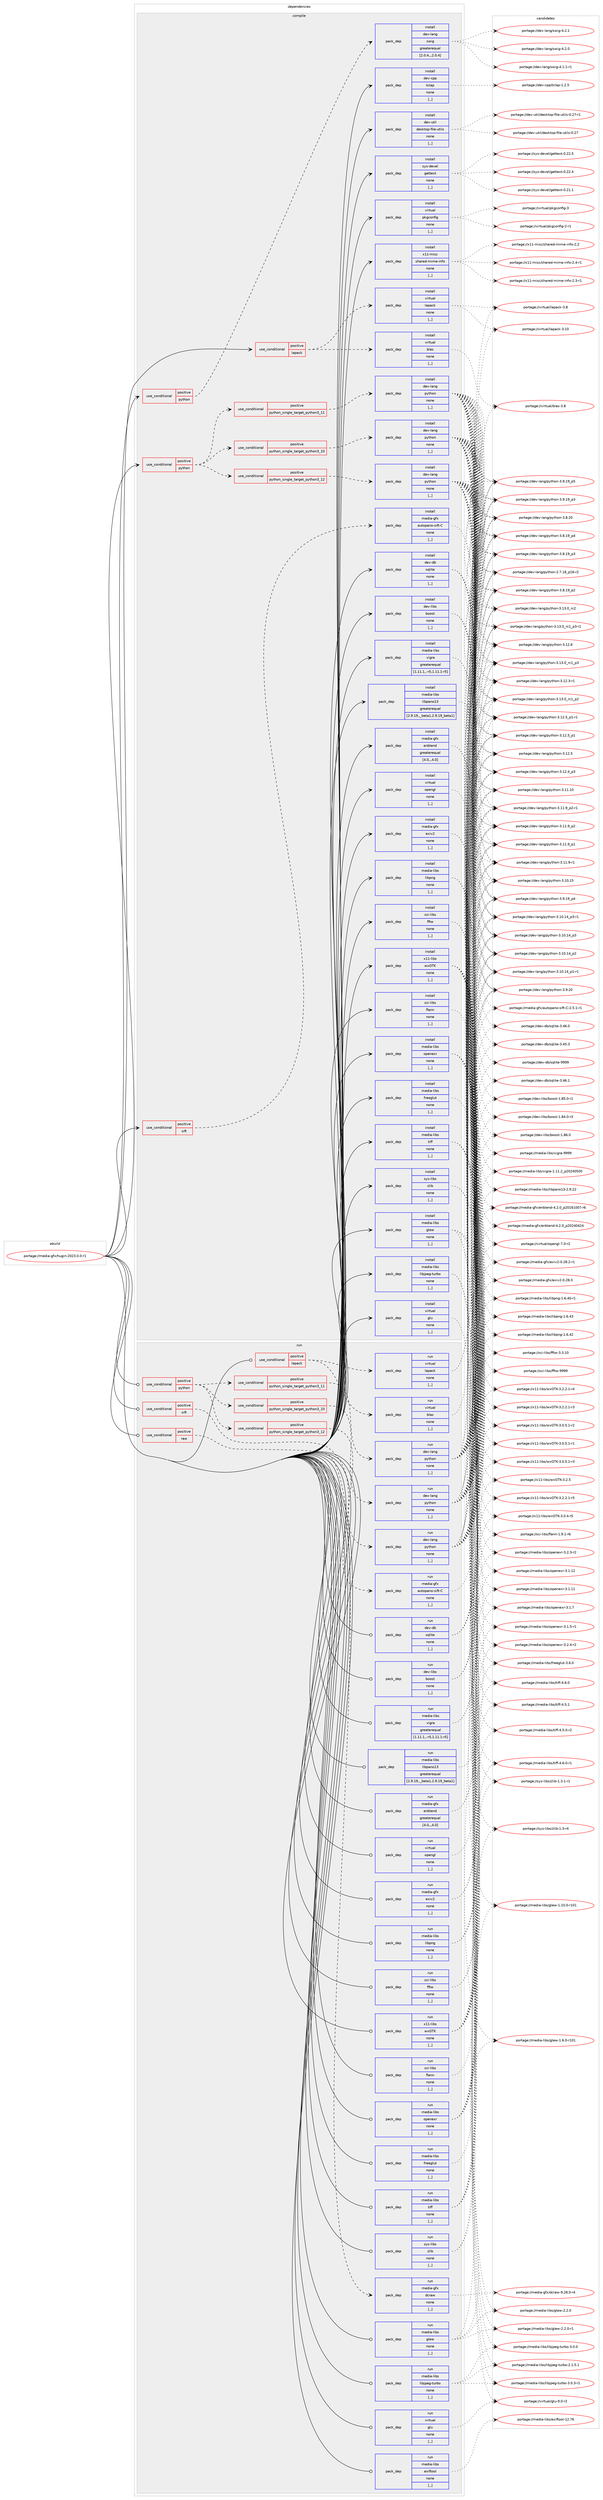digraph prolog {

# *************
# Graph options
# *************

newrank=true;
concentrate=true;
compound=true;
graph [rankdir=LR,fontname=Helvetica,fontsize=10,ranksep=1.5];#, ranksep=2.5, nodesep=0.2];
edge  [arrowhead=vee];
node  [fontname=Helvetica,fontsize=10];

# **********
# The ebuild
# **********

subgraph cluster_leftcol {
color=gray;
label=<<i>ebuild</i>>;
id [label="portage://media-gfx/hugin-2023.0.0-r1", color=red, width=4, href="../media-gfx/hugin-2023.0.0-r1.svg"];
}

# ****************
# The dependencies
# ****************

subgraph cluster_midcol {
color=gray;
label=<<i>dependencies</i>>;
subgraph cluster_compile {
fillcolor="#eeeeee";
style=filled;
label=<<i>compile</i>>;
subgraph cond205835 {
dependency798303 [label=<<TABLE BORDER="0" CELLBORDER="1" CELLSPACING="0" CELLPADDING="4"><TR><TD ROWSPAN="3" CELLPADDING="10">use_conditional</TD></TR><TR><TD>positive</TD></TR><TR><TD>lapack</TD></TR></TABLE>>, shape=none, color=red];
subgraph pack586379 {
dependency798304 [label=<<TABLE BORDER="0" CELLBORDER="1" CELLSPACING="0" CELLPADDING="4" WIDTH="220"><TR><TD ROWSPAN="6" CELLPADDING="30">pack_dep</TD></TR><TR><TD WIDTH="110">install</TD></TR><TR><TD>virtual</TD></TR><TR><TD>blas</TD></TR><TR><TD>none</TD></TR><TR><TD>[,,]</TD></TR></TABLE>>, shape=none, color=blue];
}
dependency798303:e -> dependency798304:w [weight=20,style="dashed",arrowhead="vee"];
subgraph pack586380 {
dependency798305 [label=<<TABLE BORDER="0" CELLBORDER="1" CELLSPACING="0" CELLPADDING="4" WIDTH="220"><TR><TD ROWSPAN="6" CELLPADDING="30">pack_dep</TD></TR><TR><TD WIDTH="110">install</TD></TR><TR><TD>virtual</TD></TR><TR><TD>lapack</TD></TR><TR><TD>none</TD></TR><TR><TD>[,,]</TD></TR></TABLE>>, shape=none, color=blue];
}
dependency798303:e -> dependency798305:w [weight=20,style="dashed",arrowhead="vee"];
}
id:e -> dependency798303:w [weight=20,style="solid",arrowhead="vee"];
subgraph cond205836 {
dependency798306 [label=<<TABLE BORDER="0" CELLBORDER="1" CELLSPACING="0" CELLPADDING="4"><TR><TD ROWSPAN="3" CELLPADDING="10">use_conditional</TD></TR><TR><TD>positive</TD></TR><TR><TD>python</TD></TR></TABLE>>, shape=none, color=red];
subgraph cond205837 {
dependency798307 [label=<<TABLE BORDER="0" CELLBORDER="1" CELLSPACING="0" CELLPADDING="4"><TR><TD ROWSPAN="3" CELLPADDING="10">use_conditional</TD></TR><TR><TD>positive</TD></TR><TR><TD>python_single_target_python3_10</TD></TR></TABLE>>, shape=none, color=red];
subgraph pack586381 {
dependency798308 [label=<<TABLE BORDER="0" CELLBORDER="1" CELLSPACING="0" CELLPADDING="4" WIDTH="220"><TR><TD ROWSPAN="6" CELLPADDING="30">pack_dep</TD></TR><TR><TD WIDTH="110">install</TD></TR><TR><TD>dev-lang</TD></TR><TR><TD>python</TD></TR><TR><TD>none</TD></TR><TR><TD>[,,]</TD></TR></TABLE>>, shape=none, color=blue];
}
dependency798307:e -> dependency798308:w [weight=20,style="dashed",arrowhead="vee"];
}
dependency798306:e -> dependency798307:w [weight=20,style="dashed",arrowhead="vee"];
subgraph cond205838 {
dependency798309 [label=<<TABLE BORDER="0" CELLBORDER="1" CELLSPACING="0" CELLPADDING="4"><TR><TD ROWSPAN="3" CELLPADDING="10">use_conditional</TD></TR><TR><TD>positive</TD></TR><TR><TD>python_single_target_python3_11</TD></TR></TABLE>>, shape=none, color=red];
subgraph pack586382 {
dependency798310 [label=<<TABLE BORDER="0" CELLBORDER="1" CELLSPACING="0" CELLPADDING="4" WIDTH="220"><TR><TD ROWSPAN="6" CELLPADDING="30">pack_dep</TD></TR><TR><TD WIDTH="110">install</TD></TR><TR><TD>dev-lang</TD></TR><TR><TD>python</TD></TR><TR><TD>none</TD></TR><TR><TD>[,,]</TD></TR></TABLE>>, shape=none, color=blue];
}
dependency798309:e -> dependency798310:w [weight=20,style="dashed",arrowhead="vee"];
}
dependency798306:e -> dependency798309:w [weight=20,style="dashed",arrowhead="vee"];
subgraph cond205839 {
dependency798311 [label=<<TABLE BORDER="0" CELLBORDER="1" CELLSPACING="0" CELLPADDING="4"><TR><TD ROWSPAN="3" CELLPADDING="10">use_conditional</TD></TR><TR><TD>positive</TD></TR><TR><TD>python_single_target_python3_12</TD></TR></TABLE>>, shape=none, color=red];
subgraph pack586383 {
dependency798312 [label=<<TABLE BORDER="0" CELLBORDER="1" CELLSPACING="0" CELLPADDING="4" WIDTH="220"><TR><TD ROWSPAN="6" CELLPADDING="30">pack_dep</TD></TR><TR><TD WIDTH="110">install</TD></TR><TR><TD>dev-lang</TD></TR><TR><TD>python</TD></TR><TR><TD>none</TD></TR><TR><TD>[,,]</TD></TR></TABLE>>, shape=none, color=blue];
}
dependency798311:e -> dependency798312:w [weight=20,style="dashed",arrowhead="vee"];
}
dependency798306:e -> dependency798311:w [weight=20,style="dashed",arrowhead="vee"];
}
id:e -> dependency798306:w [weight=20,style="solid",arrowhead="vee"];
subgraph cond205840 {
dependency798313 [label=<<TABLE BORDER="0" CELLBORDER="1" CELLSPACING="0" CELLPADDING="4"><TR><TD ROWSPAN="3" CELLPADDING="10">use_conditional</TD></TR><TR><TD>positive</TD></TR><TR><TD>python</TD></TR></TABLE>>, shape=none, color=red];
subgraph pack586384 {
dependency798314 [label=<<TABLE BORDER="0" CELLBORDER="1" CELLSPACING="0" CELLPADDING="4" WIDTH="220"><TR><TD ROWSPAN="6" CELLPADDING="30">pack_dep</TD></TR><TR><TD WIDTH="110">install</TD></TR><TR><TD>dev-lang</TD></TR><TR><TD>swig</TD></TR><TR><TD>greaterequal</TD></TR><TR><TD>[2.0.4,,,2.0.4]</TD></TR></TABLE>>, shape=none, color=blue];
}
dependency798313:e -> dependency798314:w [weight=20,style="dashed",arrowhead="vee"];
}
id:e -> dependency798313:w [weight=20,style="solid",arrowhead="vee"];
subgraph cond205841 {
dependency798315 [label=<<TABLE BORDER="0" CELLBORDER="1" CELLSPACING="0" CELLPADDING="4"><TR><TD ROWSPAN="3" CELLPADDING="10">use_conditional</TD></TR><TR><TD>positive</TD></TR><TR><TD>sift</TD></TR></TABLE>>, shape=none, color=red];
subgraph pack586385 {
dependency798316 [label=<<TABLE BORDER="0" CELLBORDER="1" CELLSPACING="0" CELLPADDING="4" WIDTH="220"><TR><TD ROWSPAN="6" CELLPADDING="30">pack_dep</TD></TR><TR><TD WIDTH="110">install</TD></TR><TR><TD>media-gfx</TD></TR><TR><TD>autopano-sift-C</TD></TR><TR><TD>none</TD></TR><TR><TD>[,,]</TD></TR></TABLE>>, shape=none, color=blue];
}
dependency798315:e -> dependency798316:w [weight=20,style="dashed",arrowhead="vee"];
}
id:e -> dependency798315:w [weight=20,style="solid",arrowhead="vee"];
subgraph pack586386 {
dependency798317 [label=<<TABLE BORDER="0" CELLBORDER="1" CELLSPACING="0" CELLPADDING="4" WIDTH="220"><TR><TD ROWSPAN="6" CELLPADDING="30">pack_dep</TD></TR><TR><TD WIDTH="110">install</TD></TR><TR><TD>dev-cpp</TD></TR><TR><TD>tclap</TD></TR><TR><TD>none</TD></TR><TR><TD>[,,]</TD></TR></TABLE>>, shape=none, color=blue];
}
id:e -> dependency798317:w [weight=20,style="solid",arrowhead="vee"];
subgraph pack586387 {
dependency798318 [label=<<TABLE BORDER="0" CELLBORDER="1" CELLSPACING="0" CELLPADDING="4" WIDTH="220"><TR><TD ROWSPAN="6" CELLPADDING="30">pack_dep</TD></TR><TR><TD WIDTH="110">install</TD></TR><TR><TD>dev-db</TD></TR><TR><TD>sqlite</TD></TR><TR><TD>none</TD></TR><TR><TD>[,,]</TD></TR></TABLE>>, shape=none, color=blue];
}
id:e -> dependency798318:w [weight=20,style="solid",arrowhead="vee"];
subgraph pack586388 {
dependency798319 [label=<<TABLE BORDER="0" CELLBORDER="1" CELLSPACING="0" CELLPADDING="4" WIDTH="220"><TR><TD ROWSPAN="6" CELLPADDING="30">pack_dep</TD></TR><TR><TD WIDTH="110">install</TD></TR><TR><TD>dev-libs</TD></TR><TR><TD>boost</TD></TR><TR><TD>none</TD></TR><TR><TD>[,,]</TD></TR></TABLE>>, shape=none, color=blue];
}
id:e -> dependency798319:w [weight=20,style="solid",arrowhead="vee"];
subgraph pack586389 {
dependency798320 [label=<<TABLE BORDER="0" CELLBORDER="1" CELLSPACING="0" CELLPADDING="4" WIDTH="220"><TR><TD ROWSPAN="6" CELLPADDING="30">pack_dep</TD></TR><TR><TD WIDTH="110">install</TD></TR><TR><TD>dev-util</TD></TR><TR><TD>desktop-file-utils</TD></TR><TR><TD>none</TD></TR><TR><TD>[,,]</TD></TR></TABLE>>, shape=none, color=blue];
}
id:e -> dependency798320:w [weight=20,style="solid",arrowhead="vee"];
subgraph pack586390 {
dependency798321 [label=<<TABLE BORDER="0" CELLBORDER="1" CELLSPACING="0" CELLPADDING="4" WIDTH="220"><TR><TD ROWSPAN="6" CELLPADDING="30">pack_dep</TD></TR><TR><TD WIDTH="110">install</TD></TR><TR><TD>media-gfx</TD></TR><TR><TD>enblend</TD></TR><TR><TD>greaterequal</TD></TR><TR><TD>[4.0,,,4.0]</TD></TR></TABLE>>, shape=none, color=blue];
}
id:e -> dependency798321:w [weight=20,style="solid",arrowhead="vee"];
subgraph pack586391 {
dependency798322 [label=<<TABLE BORDER="0" CELLBORDER="1" CELLSPACING="0" CELLPADDING="4" WIDTH="220"><TR><TD ROWSPAN="6" CELLPADDING="30">pack_dep</TD></TR><TR><TD WIDTH="110">install</TD></TR><TR><TD>media-gfx</TD></TR><TR><TD>exiv2</TD></TR><TR><TD>none</TD></TR><TR><TD>[,,]</TD></TR></TABLE>>, shape=none, color=blue];
}
id:e -> dependency798322:w [weight=20,style="solid",arrowhead="vee"];
subgraph pack586392 {
dependency798323 [label=<<TABLE BORDER="0" CELLBORDER="1" CELLSPACING="0" CELLPADDING="4" WIDTH="220"><TR><TD ROWSPAN="6" CELLPADDING="30">pack_dep</TD></TR><TR><TD WIDTH="110">install</TD></TR><TR><TD>media-libs</TD></TR><TR><TD>freeglut</TD></TR><TR><TD>none</TD></TR><TR><TD>[,,]</TD></TR></TABLE>>, shape=none, color=blue];
}
id:e -> dependency798323:w [weight=20,style="solid",arrowhead="vee"];
subgraph pack586393 {
dependency798324 [label=<<TABLE BORDER="0" CELLBORDER="1" CELLSPACING="0" CELLPADDING="4" WIDTH="220"><TR><TD ROWSPAN="6" CELLPADDING="30">pack_dep</TD></TR><TR><TD WIDTH="110">install</TD></TR><TR><TD>media-libs</TD></TR><TR><TD>glew</TD></TR><TR><TD>none</TD></TR><TR><TD>[,,]</TD></TR></TABLE>>, shape=none, color=blue];
}
id:e -> dependency798324:w [weight=20,style="solid",arrowhead="vee"];
subgraph pack586394 {
dependency798325 [label=<<TABLE BORDER="0" CELLBORDER="1" CELLSPACING="0" CELLPADDING="4" WIDTH="220"><TR><TD ROWSPAN="6" CELLPADDING="30">pack_dep</TD></TR><TR><TD WIDTH="110">install</TD></TR><TR><TD>media-libs</TD></TR><TR><TD>libjpeg-turbo</TD></TR><TR><TD>none</TD></TR><TR><TD>[,,]</TD></TR></TABLE>>, shape=none, color=blue];
}
id:e -> dependency798325:w [weight=20,style="solid",arrowhead="vee"];
subgraph pack586395 {
dependency798326 [label=<<TABLE BORDER="0" CELLBORDER="1" CELLSPACING="0" CELLPADDING="4" WIDTH="220"><TR><TD ROWSPAN="6" CELLPADDING="30">pack_dep</TD></TR><TR><TD WIDTH="110">install</TD></TR><TR><TD>media-libs</TD></TR><TR><TD>libpano13</TD></TR><TR><TD>greaterequal</TD></TR><TR><TD>[2.9.19,,_beta1,2.9.19_beta1]</TD></TR></TABLE>>, shape=none, color=blue];
}
id:e -> dependency798326:w [weight=20,style="solid",arrowhead="vee"];
subgraph pack586396 {
dependency798327 [label=<<TABLE BORDER="0" CELLBORDER="1" CELLSPACING="0" CELLPADDING="4" WIDTH="220"><TR><TD ROWSPAN="6" CELLPADDING="30">pack_dep</TD></TR><TR><TD WIDTH="110">install</TD></TR><TR><TD>media-libs</TD></TR><TR><TD>libpng</TD></TR><TR><TD>none</TD></TR><TR><TD>[,,]</TD></TR></TABLE>>, shape=none, color=blue];
}
id:e -> dependency798327:w [weight=20,style="solid",arrowhead="vee"];
subgraph pack586397 {
dependency798328 [label=<<TABLE BORDER="0" CELLBORDER="1" CELLSPACING="0" CELLPADDING="4" WIDTH="220"><TR><TD ROWSPAN="6" CELLPADDING="30">pack_dep</TD></TR><TR><TD WIDTH="110">install</TD></TR><TR><TD>media-libs</TD></TR><TR><TD>openexr</TD></TR><TR><TD>none</TD></TR><TR><TD>[,,]</TD></TR></TABLE>>, shape=none, color=blue];
}
id:e -> dependency798328:w [weight=20,style="solid",arrowhead="vee"];
subgraph pack586398 {
dependency798329 [label=<<TABLE BORDER="0" CELLBORDER="1" CELLSPACING="0" CELLPADDING="4" WIDTH="220"><TR><TD ROWSPAN="6" CELLPADDING="30">pack_dep</TD></TR><TR><TD WIDTH="110">install</TD></TR><TR><TD>media-libs</TD></TR><TR><TD>tiff</TD></TR><TR><TD>none</TD></TR><TR><TD>[,,]</TD></TR></TABLE>>, shape=none, color=blue];
}
id:e -> dependency798329:w [weight=20,style="solid",arrowhead="vee"];
subgraph pack586399 {
dependency798330 [label=<<TABLE BORDER="0" CELLBORDER="1" CELLSPACING="0" CELLPADDING="4" WIDTH="220"><TR><TD ROWSPAN="6" CELLPADDING="30">pack_dep</TD></TR><TR><TD WIDTH="110">install</TD></TR><TR><TD>media-libs</TD></TR><TR><TD>vigra</TD></TR><TR><TD>greaterequal</TD></TR><TR><TD>[1.11.1,,-r5,1.11.1-r5]</TD></TR></TABLE>>, shape=none, color=blue];
}
id:e -> dependency798330:w [weight=20,style="solid",arrowhead="vee"];
subgraph pack586400 {
dependency798331 [label=<<TABLE BORDER="0" CELLBORDER="1" CELLSPACING="0" CELLPADDING="4" WIDTH="220"><TR><TD ROWSPAN="6" CELLPADDING="30">pack_dep</TD></TR><TR><TD WIDTH="110">install</TD></TR><TR><TD>sci-libs</TD></TR><TR><TD>fftw</TD></TR><TR><TD>none</TD></TR><TR><TD>[,,]</TD></TR></TABLE>>, shape=none, color=blue];
}
id:e -> dependency798331:w [weight=20,style="solid",arrowhead="vee"];
subgraph pack586401 {
dependency798332 [label=<<TABLE BORDER="0" CELLBORDER="1" CELLSPACING="0" CELLPADDING="4" WIDTH="220"><TR><TD ROWSPAN="6" CELLPADDING="30">pack_dep</TD></TR><TR><TD WIDTH="110">install</TD></TR><TR><TD>sci-libs</TD></TR><TR><TD>flann</TD></TR><TR><TD>none</TD></TR><TR><TD>[,,]</TD></TR></TABLE>>, shape=none, color=blue];
}
id:e -> dependency798332:w [weight=20,style="solid",arrowhead="vee"];
subgraph pack586402 {
dependency798333 [label=<<TABLE BORDER="0" CELLBORDER="1" CELLSPACING="0" CELLPADDING="4" WIDTH="220"><TR><TD ROWSPAN="6" CELLPADDING="30">pack_dep</TD></TR><TR><TD WIDTH="110">install</TD></TR><TR><TD>sys-devel</TD></TR><TR><TD>gettext</TD></TR><TR><TD>none</TD></TR><TR><TD>[,,]</TD></TR></TABLE>>, shape=none, color=blue];
}
id:e -> dependency798333:w [weight=20,style="solid",arrowhead="vee"];
subgraph pack586403 {
dependency798334 [label=<<TABLE BORDER="0" CELLBORDER="1" CELLSPACING="0" CELLPADDING="4" WIDTH="220"><TR><TD ROWSPAN="6" CELLPADDING="30">pack_dep</TD></TR><TR><TD WIDTH="110">install</TD></TR><TR><TD>sys-libs</TD></TR><TR><TD>zlib</TD></TR><TR><TD>none</TD></TR><TR><TD>[,,]</TD></TR></TABLE>>, shape=none, color=blue];
}
id:e -> dependency798334:w [weight=20,style="solid",arrowhead="vee"];
subgraph pack586404 {
dependency798335 [label=<<TABLE BORDER="0" CELLBORDER="1" CELLSPACING="0" CELLPADDING="4" WIDTH="220"><TR><TD ROWSPAN="6" CELLPADDING="30">pack_dep</TD></TR><TR><TD WIDTH="110">install</TD></TR><TR><TD>virtual</TD></TR><TR><TD>glu</TD></TR><TR><TD>none</TD></TR><TR><TD>[,,]</TD></TR></TABLE>>, shape=none, color=blue];
}
id:e -> dependency798335:w [weight=20,style="solid",arrowhead="vee"];
subgraph pack586405 {
dependency798336 [label=<<TABLE BORDER="0" CELLBORDER="1" CELLSPACING="0" CELLPADDING="4" WIDTH="220"><TR><TD ROWSPAN="6" CELLPADDING="30">pack_dep</TD></TR><TR><TD WIDTH="110">install</TD></TR><TR><TD>virtual</TD></TR><TR><TD>opengl</TD></TR><TR><TD>none</TD></TR><TR><TD>[,,]</TD></TR></TABLE>>, shape=none, color=blue];
}
id:e -> dependency798336:w [weight=20,style="solid",arrowhead="vee"];
subgraph pack586406 {
dependency798337 [label=<<TABLE BORDER="0" CELLBORDER="1" CELLSPACING="0" CELLPADDING="4" WIDTH="220"><TR><TD ROWSPAN="6" CELLPADDING="30">pack_dep</TD></TR><TR><TD WIDTH="110">install</TD></TR><TR><TD>virtual</TD></TR><TR><TD>pkgconfig</TD></TR><TR><TD>none</TD></TR><TR><TD>[,,]</TD></TR></TABLE>>, shape=none, color=blue];
}
id:e -> dependency798337:w [weight=20,style="solid",arrowhead="vee"];
subgraph pack586407 {
dependency798338 [label=<<TABLE BORDER="0" CELLBORDER="1" CELLSPACING="0" CELLPADDING="4" WIDTH="220"><TR><TD ROWSPAN="6" CELLPADDING="30">pack_dep</TD></TR><TR><TD WIDTH="110">install</TD></TR><TR><TD>x11-libs</TD></TR><TR><TD>wxGTK</TD></TR><TR><TD>none</TD></TR><TR><TD>[,,]</TD></TR></TABLE>>, shape=none, color=blue];
}
id:e -> dependency798338:w [weight=20,style="solid",arrowhead="vee"];
subgraph pack586408 {
dependency798339 [label=<<TABLE BORDER="0" CELLBORDER="1" CELLSPACING="0" CELLPADDING="4" WIDTH="220"><TR><TD ROWSPAN="6" CELLPADDING="30">pack_dep</TD></TR><TR><TD WIDTH="110">install</TD></TR><TR><TD>x11-misc</TD></TR><TR><TD>shared-mime-info</TD></TR><TR><TD>none</TD></TR><TR><TD>[,,]</TD></TR></TABLE>>, shape=none, color=blue];
}
id:e -> dependency798339:w [weight=20,style="solid",arrowhead="vee"];
}
subgraph cluster_compileandrun {
fillcolor="#eeeeee";
style=filled;
label=<<i>compile and run</i>>;
}
subgraph cluster_run {
fillcolor="#eeeeee";
style=filled;
label=<<i>run</i>>;
subgraph cond205842 {
dependency798340 [label=<<TABLE BORDER="0" CELLBORDER="1" CELLSPACING="0" CELLPADDING="4"><TR><TD ROWSPAN="3" CELLPADDING="10">use_conditional</TD></TR><TR><TD>positive</TD></TR><TR><TD>lapack</TD></TR></TABLE>>, shape=none, color=red];
subgraph pack586409 {
dependency798341 [label=<<TABLE BORDER="0" CELLBORDER="1" CELLSPACING="0" CELLPADDING="4" WIDTH="220"><TR><TD ROWSPAN="6" CELLPADDING="30">pack_dep</TD></TR><TR><TD WIDTH="110">run</TD></TR><TR><TD>virtual</TD></TR><TR><TD>blas</TD></TR><TR><TD>none</TD></TR><TR><TD>[,,]</TD></TR></TABLE>>, shape=none, color=blue];
}
dependency798340:e -> dependency798341:w [weight=20,style="dashed",arrowhead="vee"];
subgraph pack586410 {
dependency798342 [label=<<TABLE BORDER="0" CELLBORDER="1" CELLSPACING="0" CELLPADDING="4" WIDTH="220"><TR><TD ROWSPAN="6" CELLPADDING="30">pack_dep</TD></TR><TR><TD WIDTH="110">run</TD></TR><TR><TD>virtual</TD></TR><TR><TD>lapack</TD></TR><TR><TD>none</TD></TR><TR><TD>[,,]</TD></TR></TABLE>>, shape=none, color=blue];
}
dependency798340:e -> dependency798342:w [weight=20,style="dashed",arrowhead="vee"];
}
id:e -> dependency798340:w [weight=20,style="solid",arrowhead="odot"];
subgraph cond205843 {
dependency798343 [label=<<TABLE BORDER="0" CELLBORDER="1" CELLSPACING="0" CELLPADDING="4"><TR><TD ROWSPAN="3" CELLPADDING="10">use_conditional</TD></TR><TR><TD>positive</TD></TR><TR><TD>python</TD></TR></TABLE>>, shape=none, color=red];
subgraph cond205844 {
dependency798344 [label=<<TABLE BORDER="0" CELLBORDER="1" CELLSPACING="0" CELLPADDING="4"><TR><TD ROWSPAN="3" CELLPADDING="10">use_conditional</TD></TR><TR><TD>positive</TD></TR><TR><TD>python_single_target_python3_10</TD></TR></TABLE>>, shape=none, color=red];
subgraph pack586411 {
dependency798345 [label=<<TABLE BORDER="0" CELLBORDER="1" CELLSPACING="0" CELLPADDING="4" WIDTH="220"><TR><TD ROWSPAN="6" CELLPADDING="30">pack_dep</TD></TR><TR><TD WIDTH="110">run</TD></TR><TR><TD>dev-lang</TD></TR><TR><TD>python</TD></TR><TR><TD>none</TD></TR><TR><TD>[,,]</TD></TR></TABLE>>, shape=none, color=blue];
}
dependency798344:e -> dependency798345:w [weight=20,style="dashed",arrowhead="vee"];
}
dependency798343:e -> dependency798344:w [weight=20,style="dashed",arrowhead="vee"];
subgraph cond205845 {
dependency798346 [label=<<TABLE BORDER="0" CELLBORDER="1" CELLSPACING="0" CELLPADDING="4"><TR><TD ROWSPAN="3" CELLPADDING="10">use_conditional</TD></TR><TR><TD>positive</TD></TR><TR><TD>python_single_target_python3_11</TD></TR></TABLE>>, shape=none, color=red];
subgraph pack586412 {
dependency798347 [label=<<TABLE BORDER="0" CELLBORDER="1" CELLSPACING="0" CELLPADDING="4" WIDTH="220"><TR><TD ROWSPAN="6" CELLPADDING="30">pack_dep</TD></TR><TR><TD WIDTH="110">run</TD></TR><TR><TD>dev-lang</TD></TR><TR><TD>python</TD></TR><TR><TD>none</TD></TR><TR><TD>[,,]</TD></TR></TABLE>>, shape=none, color=blue];
}
dependency798346:e -> dependency798347:w [weight=20,style="dashed",arrowhead="vee"];
}
dependency798343:e -> dependency798346:w [weight=20,style="dashed",arrowhead="vee"];
subgraph cond205846 {
dependency798348 [label=<<TABLE BORDER="0" CELLBORDER="1" CELLSPACING="0" CELLPADDING="4"><TR><TD ROWSPAN="3" CELLPADDING="10">use_conditional</TD></TR><TR><TD>positive</TD></TR><TR><TD>python_single_target_python3_12</TD></TR></TABLE>>, shape=none, color=red];
subgraph pack586413 {
dependency798349 [label=<<TABLE BORDER="0" CELLBORDER="1" CELLSPACING="0" CELLPADDING="4" WIDTH="220"><TR><TD ROWSPAN="6" CELLPADDING="30">pack_dep</TD></TR><TR><TD WIDTH="110">run</TD></TR><TR><TD>dev-lang</TD></TR><TR><TD>python</TD></TR><TR><TD>none</TD></TR><TR><TD>[,,]</TD></TR></TABLE>>, shape=none, color=blue];
}
dependency798348:e -> dependency798349:w [weight=20,style="dashed",arrowhead="vee"];
}
dependency798343:e -> dependency798348:w [weight=20,style="dashed",arrowhead="vee"];
}
id:e -> dependency798343:w [weight=20,style="solid",arrowhead="odot"];
subgraph cond205847 {
dependency798350 [label=<<TABLE BORDER="0" CELLBORDER="1" CELLSPACING="0" CELLPADDING="4"><TR><TD ROWSPAN="3" CELLPADDING="10">use_conditional</TD></TR><TR><TD>positive</TD></TR><TR><TD>raw</TD></TR></TABLE>>, shape=none, color=red];
subgraph pack586414 {
dependency798351 [label=<<TABLE BORDER="0" CELLBORDER="1" CELLSPACING="0" CELLPADDING="4" WIDTH="220"><TR><TD ROWSPAN="6" CELLPADDING="30">pack_dep</TD></TR><TR><TD WIDTH="110">run</TD></TR><TR><TD>media-gfx</TD></TR><TR><TD>dcraw</TD></TR><TR><TD>none</TD></TR><TR><TD>[,,]</TD></TR></TABLE>>, shape=none, color=blue];
}
dependency798350:e -> dependency798351:w [weight=20,style="dashed",arrowhead="vee"];
}
id:e -> dependency798350:w [weight=20,style="solid",arrowhead="odot"];
subgraph cond205848 {
dependency798352 [label=<<TABLE BORDER="0" CELLBORDER="1" CELLSPACING="0" CELLPADDING="4"><TR><TD ROWSPAN="3" CELLPADDING="10">use_conditional</TD></TR><TR><TD>positive</TD></TR><TR><TD>sift</TD></TR></TABLE>>, shape=none, color=red];
subgraph pack586415 {
dependency798353 [label=<<TABLE BORDER="0" CELLBORDER="1" CELLSPACING="0" CELLPADDING="4" WIDTH="220"><TR><TD ROWSPAN="6" CELLPADDING="30">pack_dep</TD></TR><TR><TD WIDTH="110">run</TD></TR><TR><TD>media-gfx</TD></TR><TR><TD>autopano-sift-C</TD></TR><TR><TD>none</TD></TR><TR><TD>[,,]</TD></TR></TABLE>>, shape=none, color=blue];
}
dependency798352:e -> dependency798353:w [weight=20,style="dashed",arrowhead="vee"];
}
id:e -> dependency798352:w [weight=20,style="solid",arrowhead="odot"];
subgraph pack586416 {
dependency798354 [label=<<TABLE BORDER="0" CELLBORDER="1" CELLSPACING="0" CELLPADDING="4" WIDTH="220"><TR><TD ROWSPAN="6" CELLPADDING="30">pack_dep</TD></TR><TR><TD WIDTH="110">run</TD></TR><TR><TD>dev-db</TD></TR><TR><TD>sqlite</TD></TR><TR><TD>none</TD></TR><TR><TD>[,,]</TD></TR></TABLE>>, shape=none, color=blue];
}
id:e -> dependency798354:w [weight=20,style="solid",arrowhead="odot"];
subgraph pack586417 {
dependency798355 [label=<<TABLE BORDER="0" CELLBORDER="1" CELLSPACING="0" CELLPADDING="4" WIDTH="220"><TR><TD ROWSPAN="6" CELLPADDING="30">pack_dep</TD></TR><TR><TD WIDTH="110">run</TD></TR><TR><TD>dev-libs</TD></TR><TR><TD>boost</TD></TR><TR><TD>none</TD></TR><TR><TD>[,,]</TD></TR></TABLE>>, shape=none, color=blue];
}
id:e -> dependency798355:w [weight=20,style="solid",arrowhead="odot"];
subgraph pack586418 {
dependency798356 [label=<<TABLE BORDER="0" CELLBORDER="1" CELLSPACING="0" CELLPADDING="4" WIDTH="220"><TR><TD ROWSPAN="6" CELLPADDING="30">pack_dep</TD></TR><TR><TD WIDTH="110">run</TD></TR><TR><TD>media-gfx</TD></TR><TR><TD>enblend</TD></TR><TR><TD>greaterequal</TD></TR><TR><TD>[4.0,,,4.0]</TD></TR></TABLE>>, shape=none, color=blue];
}
id:e -> dependency798356:w [weight=20,style="solid",arrowhead="odot"];
subgraph pack586419 {
dependency798357 [label=<<TABLE BORDER="0" CELLBORDER="1" CELLSPACING="0" CELLPADDING="4" WIDTH="220"><TR><TD ROWSPAN="6" CELLPADDING="30">pack_dep</TD></TR><TR><TD WIDTH="110">run</TD></TR><TR><TD>media-gfx</TD></TR><TR><TD>exiv2</TD></TR><TR><TD>none</TD></TR><TR><TD>[,,]</TD></TR></TABLE>>, shape=none, color=blue];
}
id:e -> dependency798357:w [weight=20,style="solid",arrowhead="odot"];
subgraph pack586420 {
dependency798358 [label=<<TABLE BORDER="0" CELLBORDER="1" CELLSPACING="0" CELLPADDING="4" WIDTH="220"><TR><TD ROWSPAN="6" CELLPADDING="30">pack_dep</TD></TR><TR><TD WIDTH="110">run</TD></TR><TR><TD>media-libs</TD></TR><TR><TD>exiftool</TD></TR><TR><TD>none</TD></TR><TR><TD>[,,]</TD></TR></TABLE>>, shape=none, color=blue];
}
id:e -> dependency798358:w [weight=20,style="solid",arrowhead="odot"];
subgraph pack586421 {
dependency798359 [label=<<TABLE BORDER="0" CELLBORDER="1" CELLSPACING="0" CELLPADDING="4" WIDTH="220"><TR><TD ROWSPAN="6" CELLPADDING="30">pack_dep</TD></TR><TR><TD WIDTH="110">run</TD></TR><TR><TD>media-libs</TD></TR><TR><TD>freeglut</TD></TR><TR><TD>none</TD></TR><TR><TD>[,,]</TD></TR></TABLE>>, shape=none, color=blue];
}
id:e -> dependency798359:w [weight=20,style="solid",arrowhead="odot"];
subgraph pack586422 {
dependency798360 [label=<<TABLE BORDER="0" CELLBORDER="1" CELLSPACING="0" CELLPADDING="4" WIDTH="220"><TR><TD ROWSPAN="6" CELLPADDING="30">pack_dep</TD></TR><TR><TD WIDTH="110">run</TD></TR><TR><TD>media-libs</TD></TR><TR><TD>glew</TD></TR><TR><TD>none</TD></TR><TR><TD>[,,]</TD></TR></TABLE>>, shape=none, color=blue];
}
id:e -> dependency798360:w [weight=20,style="solid",arrowhead="odot"];
subgraph pack586423 {
dependency798361 [label=<<TABLE BORDER="0" CELLBORDER="1" CELLSPACING="0" CELLPADDING="4" WIDTH="220"><TR><TD ROWSPAN="6" CELLPADDING="30">pack_dep</TD></TR><TR><TD WIDTH="110">run</TD></TR><TR><TD>media-libs</TD></TR><TR><TD>libjpeg-turbo</TD></TR><TR><TD>none</TD></TR><TR><TD>[,,]</TD></TR></TABLE>>, shape=none, color=blue];
}
id:e -> dependency798361:w [weight=20,style="solid",arrowhead="odot"];
subgraph pack586424 {
dependency798362 [label=<<TABLE BORDER="0" CELLBORDER="1" CELLSPACING="0" CELLPADDING="4" WIDTH="220"><TR><TD ROWSPAN="6" CELLPADDING="30">pack_dep</TD></TR><TR><TD WIDTH="110">run</TD></TR><TR><TD>media-libs</TD></TR><TR><TD>libpano13</TD></TR><TR><TD>greaterequal</TD></TR><TR><TD>[2.9.19,,_beta1,2.9.19_beta1]</TD></TR></TABLE>>, shape=none, color=blue];
}
id:e -> dependency798362:w [weight=20,style="solid",arrowhead="odot"];
subgraph pack586425 {
dependency798363 [label=<<TABLE BORDER="0" CELLBORDER="1" CELLSPACING="0" CELLPADDING="4" WIDTH="220"><TR><TD ROWSPAN="6" CELLPADDING="30">pack_dep</TD></TR><TR><TD WIDTH="110">run</TD></TR><TR><TD>media-libs</TD></TR><TR><TD>libpng</TD></TR><TR><TD>none</TD></TR><TR><TD>[,,]</TD></TR></TABLE>>, shape=none, color=blue];
}
id:e -> dependency798363:w [weight=20,style="solid",arrowhead="odot"];
subgraph pack586426 {
dependency798364 [label=<<TABLE BORDER="0" CELLBORDER="1" CELLSPACING="0" CELLPADDING="4" WIDTH="220"><TR><TD ROWSPAN="6" CELLPADDING="30">pack_dep</TD></TR><TR><TD WIDTH="110">run</TD></TR><TR><TD>media-libs</TD></TR><TR><TD>openexr</TD></TR><TR><TD>none</TD></TR><TR><TD>[,,]</TD></TR></TABLE>>, shape=none, color=blue];
}
id:e -> dependency798364:w [weight=20,style="solid",arrowhead="odot"];
subgraph pack586427 {
dependency798365 [label=<<TABLE BORDER="0" CELLBORDER="1" CELLSPACING="0" CELLPADDING="4" WIDTH="220"><TR><TD ROWSPAN="6" CELLPADDING="30">pack_dep</TD></TR><TR><TD WIDTH="110">run</TD></TR><TR><TD>media-libs</TD></TR><TR><TD>tiff</TD></TR><TR><TD>none</TD></TR><TR><TD>[,,]</TD></TR></TABLE>>, shape=none, color=blue];
}
id:e -> dependency798365:w [weight=20,style="solid",arrowhead="odot"];
subgraph pack586428 {
dependency798366 [label=<<TABLE BORDER="0" CELLBORDER="1" CELLSPACING="0" CELLPADDING="4" WIDTH="220"><TR><TD ROWSPAN="6" CELLPADDING="30">pack_dep</TD></TR><TR><TD WIDTH="110">run</TD></TR><TR><TD>media-libs</TD></TR><TR><TD>vigra</TD></TR><TR><TD>greaterequal</TD></TR><TR><TD>[1.11.1,,-r5,1.11.1-r5]</TD></TR></TABLE>>, shape=none, color=blue];
}
id:e -> dependency798366:w [weight=20,style="solid",arrowhead="odot"];
subgraph pack586429 {
dependency798367 [label=<<TABLE BORDER="0" CELLBORDER="1" CELLSPACING="0" CELLPADDING="4" WIDTH="220"><TR><TD ROWSPAN="6" CELLPADDING="30">pack_dep</TD></TR><TR><TD WIDTH="110">run</TD></TR><TR><TD>sci-libs</TD></TR><TR><TD>fftw</TD></TR><TR><TD>none</TD></TR><TR><TD>[,,]</TD></TR></TABLE>>, shape=none, color=blue];
}
id:e -> dependency798367:w [weight=20,style="solid",arrowhead="odot"];
subgraph pack586430 {
dependency798368 [label=<<TABLE BORDER="0" CELLBORDER="1" CELLSPACING="0" CELLPADDING="4" WIDTH="220"><TR><TD ROWSPAN="6" CELLPADDING="30">pack_dep</TD></TR><TR><TD WIDTH="110">run</TD></TR><TR><TD>sci-libs</TD></TR><TR><TD>flann</TD></TR><TR><TD>none</TD></TR><TR><TD>[,,]</TD></TR></TABLE>>, shape=none, color=blue];
}
id:e -> dependency798368:w [weight=20,style="solid",arrowhead="odot"];
subgraph pack586431 {
dependency798369 [label=<<TABLE BORDER="0" CELLBORDER="1" CELLSPACING="0" CELLPADDING="4" WIDTH="220"><TR><TD ROWSPAN="6" CELLPADDING="30">pack_dep</TD></TR><TR><TD WIDTH="110">run</TD></TR><TR><TD>sys-libs</TD></TR><TR><TD>zlib</TD></TR><TR><TD>none</TD></TR><TR><TD>[,,]</TD></TR></TABLE>>, shape=none, color=blue];
}
id:e -> dependency798369:w [weight=20,style="solid",arrowhead="odot"];
subgraph pack586432 {
dependency798370 [label=<<TABLE BORDER="0" CELLBORDER="1" CELLSPACING="0" CELLPADDING="4" WIDTH="220"><TR><TD ROWSPAN="6" CELLPADDING="30">pack_dep</TD></TR><TR><TD WIDTH="110">run</TD></TR><TR><TD>virtual</TD></TR><TR><TD>glu</TD></TR><TR><TD>none</TD></TR><TR><TD>[,,]</TD></TR></TABLE>>, shape=none, color=blue];
}
id:e -> dependency798370:w [weight=20,style="solid",arrowhead="odot"];
subgraph pack586433 {
dependency798371 [label=<<TABLE BORDER="0" CELLBORDER="1" CELLSPACING="0" CELLPADDING="4" WIDTH="220"><TR><TD ROWSPAN="6" CELLPADDING="30">pack_dep</TD></TR><TR><TD WIDTH="110">run</TD></TR><TR><TD>virtual</TD></TR><TR><TD>opengl</TD></TR><TR><TD>none</TD></TR><TR><TD>[,,]</TD></TR></TABLE>>, shape=none, color=blue];
}
id:e -> dependency798371:w [weight=20,style="solid",arrowhead="odot"];
subgraph pack586434 {
dependency798372 [label=<<TABLE BORDER="0" CELLBORDER="1" CELLSPACING="0" CELLPADDING="4" WIDTH="220"><TR><TD ROWSPAN="6" CELLPADDING="30">pack_dep</TD></TR><TR><TD WIDTH="110">run</TD></TR><TR><TD>x11-libs</TD></TR><TR><TD>wxGTK</TD></TR><TR><TD>none</TD></TR><TR><TD>[,,]</TD></TR></TABLE>>, shape=none, color=blue];
}
id:e -> dependency798372:w [weight=20,style="solid",arrowhead="odot"];
}
}

# **************
# The candidates
# **************

subgraph cluster_choices {
rank=same;
color=gray;
label=<<i>candidates</i>>;

subgraph choice586379 {
color=black;
nodesep=1;
choice1181051141161179710847981089711545514656 [label="portage://virtual/blas-3.8", color=red, width=4,href="../virtual/blas-3.8.svg"];
dependency798304:e -> choice1181051141161179710847981089711545514656:w [style=dotted,weight="100"];
}
subgraph choice586380 {
color=black;
nodesep=1;
choice11810511411611797108471089711297991074551464948 [label="portage://virtual/lapack-3.10", color=red, width=4,href="../virtual/lapack-3.10.svg"];
choice118105114116117971084710897112979910745514656 [label="portage://virtual/lapack-3.8", color=red, width=4,href="../virtual/lapack-3.8.svg"];
dependency798305:e -> choice11810511411611797108471089711297991074551464948:w [style=dotted,weight="100"];
dependency798305:e -> choice118105114116117971084710897112979910745514656:w [style=dotted,weight="100"];
}
subgraph choice586381 {
color=black;
nodesep=1;
choice10010111845108971101034711212111610411111045514649514648951149950 [label="portage://dev-lang/python-3.13.0_rc2", color=red, width=4,href="../dev-lang/python-3.13.0_rc2.svg"];
choice1001011184510897110103471121211161041111104551464951464895114994995112514511449 [label="portage://dev-lang/python-3.13.0_rc1_p3-r1", color=red, width=4,href="../dev-lang/python-3.13.0_rc1_p3-r1.svg"];
choice100101118451089711010347112121116104111110455146495146489511499499511251 [label="portage://dev-lang/python-3.13.0_rc1_p3", color=red, width=4,href="../dev-lang/python-3.13.0_rc1_p3.svg"];
choice100101118451089711010347112121116104111110455146495146489511499499511250 [label="portage://dev-lang/python-3.13.0_rc1_p2", color=red, width=4,href="../dev-lang/python-3.13.0_rc1_p2.svg"];
choice10010111845108971101034711212111610411111045514649504654 [label="portage://dev-lang/python-3.12.6", color=red, width=4,href="../dev-lang/python-3.12.6.svg"];
choice1001011184510897110103471121211161041111104551464950465395112494511449 [label="portage://dev-lang/python-3.12.5_p1-r1", color=red, width=4,href="../dev-lang/python-3.12.5_p1-r1.svg"];
choice100101118451089711010347112121116104111110455146495046539511249 [label="portage://dev-lang/python-3.12.5_p1", color=red, width=4,href="../dev-lang/python-3.12.5_p1.svg"];
choice10010111845108971101034711212111610411111045514649504653 [label="portage://dev-lang/python-3.12.5", color=red, width=4,href="../dev-lang/python-3.12.5.svg"];
choice100101118451089711010347112121116104111110455146495046529511251 [label="portage://dev-lang/python-3.12.4_p3", color=red, width=4,href="../dev-lang/python-3.12.4_p3.svg"];
choice100101118451089711010347112121116104111110455146495046514511449 [label="portage://dev-lang/python-3.12.3-r1", color=red, width=4,href="../dev-lang/python-3.12.3-r1.svg"];
choice1001011184510897110103471121211161041111104551464949464948 [label="portage://dev-lang/python-3.11.10", color=red, width=4,href="../dev-lang/python-3.11.10.svg"];
choice1001011184510897110103471121211161041111104551464949465795112504511449 [label="portage://dev-lang/python-3.11.9_p2-r1", color=red, width=4,href="../dev-lang/python-3.11.9_p2-r1.svg"];
choice100101118451089711010347112121116104111110455146494946579511250 [label="portage://dev-lang/python-3.11.9_p2", color=red, width=4,href="../dev-lang/python-3.11.9_p2.svg"];
choice100101118451089711010347112121116104111110455146494946579511249 [label="portage://dev-lang/python-3.11.9_p1", color=red, width=4,href="../dev-lang/python-3.11.9_p1.svg"];
choice100101118451089711010347112121116104111110455146494946574511449 [label="portage://dev-lang/python-3.11.9-r1", color=red, width=4,href="../dev-lang/python-3.11.9-r1.svg"];
choice1001011184510897110103471121211161041111104551464948464953 [label="portage://dev-lang/python-3.10.15", color=red, width=4,href="../dev-lang/python-3.10.15.svg"];
choice100101118451089711010347112121116104111110455146494846495295112514511449 [label="portage://dev-lang/python-3.10.14_p3-r1", color=red, width=4,href="../dev-lang/python-3.10.14_p3-r1.svg"];
choice10010111845108971101034711212111610411111045514649484649529511251 [label="portage://dev-lang/python-3.10.14_p3", color=red, width=4,href="../dev-lang/python-3.10.14_p3.svg"];
choice10010111845108971101034711212111610411111045514649484649529511250 [label="portage://dev-lang/python-3.10.14_p2", color=red, width=4,href="../dev-lang/python-3.10.14_p2.svg"];
choice100101118451089711010347112121116104111110455146494846495295112494511449 [label="portage://dev-lang/python-3.10.14_p1-r1", color=red, width=4,href="../dev-lang/python-3.10.14_p1-r1.svg"];
choice10010111845108971101034711212111610411111045514657465048 [label="portage://dev-lang/python-3.9.20", color=red, width=4,href="../dev-lang/python-3.9.20.svg"];
choice100101118451089711010347112121116104111110455146574649579511253 [label="portage://dev-lang/python-3.9.19_p5", color=red, width=4,href="../dev-lang/python-3.9.19_p5.svg"];
choice100101118451089711010347112121116104111110455146574649579511252 [label="portage://dev-lang/python-3.9.19_p4", color=red, width=4,href="../dev-lang/python-3.9.19_p4.svg"];
choice100101118451089711010347112121116104111110455146574649579511251 [label="portage://dev-lang/python-3.9.19_p3", color=red, width=4,href="../dev-lang/python-3.9.19_p3.svg"];
choice10010111845108971101034711212111610411111045514656465048 [label="portage://dev-lang/python-3.8.20", color=red, width=4,href="../dev-lang/python-3.8.20.svg"];
choice100101118451089711010347112121116104111110455146564649579511252 [label="portage://dev-lang/python-3.8.19_p4", color=red, width=4,href="../dev-lang/python-3.8.19_p4.svg"];
choice100101118451089711010347112121116104111110455146564649579511251 [label="portage://dev-lang/python-3.8.19_p3", color=red, width=4,href="../dev-lang/python-3.8.19_p3.svg"];
choice100101118451089711010347112121116104111110455146564649579511250 [label="portage://dev-lang/python-3.8.19_p2", color=red, width=4,href="../dev-lang/python-3.8.19_p2.svg"];
choice100101118451089711010347112121116104111110455046554649569511249544511450 [label="portage://dev-lang/python-2.7.18_p16-r2", color=red, width=4,href="../dev-lang/python-2.7.18_p16-r2.svg"];
dependency798308:e -> choice10010111845108971101034711212111610411111045514649514648951149950:w [style=dotted,weight="100"];
dependency798308:e -> choice1001011184510897110103471121211161041111104551464951464895114994995112514511449:w [style=dotted,weight="100"];
dependency798308:e -> choice100101118451089711010347112121116104111110455146495146489511499499511251:w [style=dotted,weight="100"];
dependency798308:e -> choice100101118451089711010347112121116104111110455146495146489511499499511250:w [style=dotted,weight="100"];
dependency798308:e -> choice10010111845108971101034711212111610411111045514649504654:w [style=dotted,weight="100"];
dependency798308:e -> choice1001011184510897110103471121211161041111104551464950465395112494511449:w [style=dotted,weight="100"];
dependency798308:e -> choice100101118451089711010347112121116104111110455146495046539511249:w [style=dotted,weight="100"];
dependency798308:e -> choice10010111845108971101034711212111610411111045514649504653:w [style=dotted,weight="100"];
dependency798308:e -> choice100101118451089711010347112121116104111110455146495046529511251:w [style=dotted,weight="100"];
dependency798308:e -> choice100101118451089711010347112121116104111110455146495046514511449:w [style=dotted,weight="100"];
dependency798308:e -> choice1001011184510897110103471121211161041111104551464949464948:w [style=dotted,weight="100"];
dependency798308:e -> choice1001011184510897110103471121211161041111104551464949465795112504511449:w [style=dotted,weight="100"];
dependency798308:e -> choice100101118451089711010347112121116104111110455146494946579511250:w [style=dotted,weight="100"];
dependency798308:e -> choice100101118451089711010347112121116104111110455146494946579511249:w [style=dotted,weight="100"];
dependency798308:e -> choice100101118451089711010347112121116104111110455146494946574511449:w [style=dotted,weight="100"];
dependency798308:e -> choice1001011184510897110103471121211161041111104551464948464953:w [style=dotted,weight="100"];
dependency798308:e -> choice100101118451089711010347112121116104111110455146494846495295112514511449:w [style=dotted,weight="100"];
dependency798308:e -> choice10010111845108971101034711212111610411111045514649484649529511251:w [style=dotted,weight="100"];
dependency798308:e -> choice10010111845108971101034711212111610411111045514649484649529511250:w [style=dotted,weight="100"];
dependency798308:e -> choice100101118451089711010347112121116104111110455146494846495295112494511449:w [style=dotted,weight="100"];
dependency798308:e -> choice10010111845108971101034711212111610411111045514657465048:w [style=dotted,weight="100"];
dependency798308:e -> choice100101118451089711010347112121116104111110455146574649579511253:w [style=dotted,weight="100"];
dependency798308:e -> choice100101118451089711010347112121116104111110455146574649579511252:w [style=dotted,weight="100"];
dependency798308:e -> choice100101118451089711010347112121116104111110455146574649579511251:w [style=dotted,weight="100"];
dependency798308:e -> choice10010111845108971101034711212111610411111045514656465048:w [style=dotted,weight="100"];
dependency798308:e -> choice100101118451089711010347112121116104111110455146564649579511252:w [style=dotted,weight="100"];
dependency798308:e -> choice100101118451089711010347112121116104111110455146564649579511251:w [style=dotted,weight="100"];
dependency798308:e -> choice100101118451089711010347112121116104111110455146564649579511250:w [style=dotted,weight="100"];
dependency798308:e -> choice100101118451089711010347112121116104111110455046554649569511249544511450:w [style=dotted,weight="100"];
}
subgraph choice586382 {
color=black;
nodesep=1;
choice10010111845108971101034711212111610411111045514649514648951149950 [label="portage://dev-lang/python-3.13.0_rc2", color=red, width=4,href="../dev-lang/python-3.13.0_rc2.svg"];
choice1001011184510897110103471121211161041111104551464951464895114994995112514511449 [label="portage://dev-lang/python-3.13.0_rc1_p3-r1", color=red, width=4,href="../dev-lang/python-3.13.0_rc1_p3-r1.svg"];
choice100101118451089711010347112121116104111110455146495146489511499499511251 [label="portage://dev-lang/python-3.13.0_rc1_p3", color=red, width=4,href="../dev-lang/python-3.13.0_rc1_p3.svg"];
choice100101118451089711010347112121116104111110455146495146489511499499511250 [label="portage://dev-lang/python-3.13.0_rc1_p2", color=red, width=4,href="../dev-lang/python-3.13.0_rc1_p2.svg"];
choice10010111845108971101034711212111610411111045514649504654 [label="portage://dev-lang/python-3.12.6", color=red, width=4,href="../dev-lang/python-3.12.6.svg"];
choice1001011184510897110103471121211161041111104551464950465395112494511449 [label="portage://dev-lang/python-3.12.5_p1-r1", color=red, width=4,href="../dev-lang/python-3.12.5_p1-r1.svg"];
choice100101118451089711010347112121116104111110455146495046539511249 [label="portage://dev-lang/python-3.12.5_p1", color=red, width=4,href="../dev-lang/python-3.12.5_p1.svg"];
choice10010111845108971101034711212111610411111045514649504653 [label="portage://dev-lang/python-3.12.5", color=red, width=4,href="../dev-lang/python-3.12.5.svg"];
choice100101118451089711010347112121116104111110455146495046529511251 [label="portage://dev-lang/python-3.12.4_p3", color=red, width=4,href="../dev-lang/python-3.12.4_p3.svg"];
choice100101118451089711010347112121116104111110455146495046514511449 [label="portage://dev-lang/python-3.12.3-r1", color=red, width=4,href="../dev-lang/python-3.12.3-r1.svg"];
choice1001011184510897110103471121211161041111104551464949464948 [label="portage://dev-lang/python-3.11.10", color=red, width=4,href="../dev-lang/python-3.11.10.svg"];
choice1001011184510897110103471121211161041111104551464949465795112504511449 [label="portage://dev-lang/python-3.11.9_p2-r1", color=red, width=4,href="../dev-lang/python-3.11.9_p2-r1.svg"];
choice100101118451089711010347112121116104111110455146494946579511250 [label="portage://dev-lang/python-3.11.9_p2", color=red, width=4,href="../dev-lang/python-3.11.9_p2.svg"];
choice100101118451089711010347112121116104111110455146494946579511249 [label="portage://dev-lang/python-3.11.9_p1", color=red, width=4,href="../dev-lang/python-3.11.9_p1.svg"];
choice100101118451089711010347112121116104111110455146494946574511449 [label="portage://dev-lang/python-3.11.9-r1", color=red, width=4,href="../dev-lang/python-3.11.9-r1.svg"];
choice1001011184510897110103471121211161041111104551464948464953 [label="portage://dev-lang/python-3.10.15", color=red, width=4,href="../dev-lang/python-3.10.15.svg"];
choice100101118451089711010347112121116104111110455146494846495295112514511449 [label="portage://dev-lang/python-3.10.14_p3-r1", color=red, width=4,href="../dev-lang/python-3.10.14_p3-r1.svg"];
choice10010111845108971101034711212111610411111045514649484649529511251 [label="portage://dev-lang/python-3.10.14_p3", color=red, width=4,href="../dev-lang/python-3.10.14_p3.svg"];
choice10010111845108971101034711212111610411111045514649484649529511250 [label="portage://dev-lang/python-3.10.14_p2", color=red, width=4,href="../dev-lang/python-3.10.14_p2.svg"];
choice100101118451089711010347112121116104111110455146494846495295112494511449 [label="portage://dev-lang/python-3.10.14_p1-r1", color=red, width=4,href="../dev-lang/python-3.10.14_p1-r1.svg"];
choice10010111845108971101034711212111610411111045514657465048 [label="portage://dev-lang/python-3.9.20", color=red, width=4,href="../dev-lang/python-3.9.20.svg"];
choice100101118451089711010347112121116104111110455146574649579511253 [label="portage://dev-lang/python-3.9.19_p5", color=red, width=4,href="../dev-lang/python-3.9.19_p5.svg"];
choice100101118451089711010347112121116104111110455146574649579511252 [label="portage://dev-lang/python-3.9.19_p4", color=red, width=4,href="../dev-lang/python-3.9.19_p4.svg"];
choice100101118451089711010347112121116104111110455146574649579511251 [label="portage://dev-lang/python-3.9.19_p3", color=red, width=4,href="../dev-lang/python-3.9.19_p3.svg"];
choice10010111845108971101034711212111610411111045514656465048 [label="portage://dev-lang/python-3.8.20", color=red, width=4,href="../dev-lang/python-3.8.20.svg"];
choice100101118451089711010347112121116104111110455146564649579511252 [label="portage://dev-lang/python-3.8.19_p4", color=red, width=4,href="../dev-lang/python-3.8.19_p4.svg"];
choice100101118451089711010347112121116104111110455146564649579511251 [label="portage://dev-lang/python-3.8.19_p3", color=red, width=4,href="../dev-lang/python-3.8.19_p3.svg"];
choice100101118451089711010347112121116104111110455146564649579511250 [label="portage://dev-lang/python-3.8.19_p2", color=red, width=4,href="../dev-lang/python-3.8.19_p2.svg"];
choice100101118451089711010347112121116104111110455046554649569511249544511450 [label="portage://dev-lang/python-2.7.18_p16-r2", color=red, width=4,href="../dev-lang/python-2.7.18_p16-r2.svg"];
dependency798310:e -> choice10010111845108971101034711212111610411111045514649514648951149950:w [style=dotted,weight="100"];
dependency798310:e -> choice1001011184510897110103471121211161041111104551464951464895114994995112514511449:w [style=dotted,weight="100"];
dependency798310:e -> choice100101118451089711010347112121116104111110455146495146489511499499511251:w [style=dotted,weight="100"];
dependency798310:e -> choice100101118451089711010347112121116104111110455146495146489511499499511250:w [style=dotted,weight="100"];
dependency798310:e -> choice10010111845108971101034711212111610411111045514649504654:w [style=dotted,weight="100"];
dependency798310:e -> choice1001011184510897110103471121211161041111104551464950465395112494511449:w [style=dotted,weight="100"];
dependency798310:e -> choice100101118451089711010347112121116104111110455146495046539511249:w [style=dotted,weight="100"];
dependency798310:e -> choice10010111845108971101034711212111610411111045514649504653:w [style=dotted,weight="100"];
dependency798310:e -> choice100101118451089711010347112121116104111110455146495046529511251:w [style=dotted,weight="100"];
dependency798310:e -> choice100101118451089711010347112121116104111110455146495046514511449:w [style=dotted,weight="100"];
dependency798310:e -> choice1001011184510897110103471121211161041111104551464949464948:w [style=dotted,weight="100"];
dependency798310:e -> choice1001011184510897110103471121211161041111104551464949465795112504511449:w [style=dotted,weight="100"];
dependency798310:e -> choice100101118451089711010347112121116104111110455146494946579511250:w [style=dotted,weight="100"];
dependency798310:e -> choice100101118451089711010347112121116104111110455146494946579511249:w [style=dotted,weight="100"];
dependency798310:e -> choice100101118451089711010347112121116104111110455146494946574511449:w [style=dotted,weight="100"];
dependency798310:e -> choice1001011184510897110103471121211161041111104551464948464953:w [style=dotted,weight="100"];
dependency798310:e -> choice100101118451089711010347112121116104111110455146494846495295112514511449:w [style=dotted,weight="100"];
dependency798310:e -> choice10010111845108971101034711212111610411111045514649484649529511251:w [style=dotted,weight="100"];
dependency798310:e -> choice10010111845108971101034711212111610411111045514649484649529511250:w [style=dotted,weight="100"];
dependency798310:e -> choice100101118451089711010347112121116104111110455146494846495295112494511449:w [style=dotted,weight="100"];
dependency798310:e -> choice10010111845108971101034711212111610411111045514657465048:w [style=dotted,weight="100"];
dependency798310:e -> choice100101118451089711010347112121116104111110455146574649579511253:w [style=dotted,weight="100"];
dependency798310:e -> choice100101118451089711010347112121116104111110455146574649579511252:w [style=dotted,weight="100"];
dependency798310:e -> choice100101118451089711010347112121116104111110455146574649579511251:w [style=dotted,weight="100"];
dependency798310:e -> choice10010111845108971101034711212111610411111045514656465048:w [style=dotted,weight="100"];
dependency798310:e -> choice100101118451089711010347112121116104111110455146564649579511252:w [style=dotted,weight="100"];
dependency798310:e -> choice100101118451089711010347112121116104111110455146564649579511251:w [style=dotted,weight="100"];
dependency798310:e -> choice100101118451089711010347112121116104111110455146564649579511250:w [style=dotted,weight="100"];
dependency798310:e -> choice100101118451089711010347112121116104111110455046554649569511249544511450:w [style=dotted,weight="100"];
}
subgraph choice586383 {
color=black;
nodesep=1;
choice10010111845108971101034711212111610411111045514649514648951149950 [label="portage://dev-lang/python-3.13.0_rc2", color=red, width=4,href="../dev-lang/python-3.13.0_rc2.svg"];
choice1001011184510897110103471121211161041111104551464951464895114994995112514511449 [label="portage://dev-lang/python-3.13.0_rc1_p3-r1", color=red, width=4,href="../dev-lang/python-3.13.0_rc1_p3-r1.svg"];
choice100101118451089711010347112121116104111110455146495146489511499499511251 [label="portage://dev-lang/python-3.13.0_rc1_p3", color=red, width=4,href="../dev-lang/python-3.13.0_rc1_p3.svg"];
choice100101118451089711010347112121116104111110455146495146489511499499511250 [label="portage://dev-lang/python-3.13.0_rc1_p2", color=red, width=4,href="../dev-lang/python-3.13.0_rc1_p2.svg"];
choice10010111845108971101034711212111610411111045514649504654 [label="portage://dev-lang/python-3.12.6", color=red, width=4,href="../dev-lang/python-3.12.6.svg"];
choice1001011184510897110103471121211161041111104551464950465395112494511449 [label="portage://dev-lang/python-3.12.5_p1-r1", color=red, width=4,href="../dev-lang/python-3.12.5_p1-r1.svg"];
choice100101118451089711010347112121116104111110455146495046539511249 [label="portage://dev-lang/python-3.12.5_p1", color=red, width=4,href="../dev-lang/python-3.12.5_p1.svg"];
choice10010111845108971101034711212111610411111045514649504653 [label="portage://dev-lang/python-3.12.5", color=red, width=4,href="../dev-lang/python-3.12.5.svg"];
choice100101118451089711010347112121116104111110455146495046529511251 [label="portage://dev-lang/python-3.12.4_p3", color=red, width=4,href="../dev-lang/python-3.12.4_p3.svg"];
choice100101118451089711010347112121116104111110455146495046514511449 [label="portage://dev-lang/python-3.12.3-r1", color=red, width=4,href="../dev-lang/python-3.12.3-r1.svg"];
choice1001011184510897110103471121211161041111104551464949464948 [label="portage://dev-lang/python-3.11.10", color=red, width=4,href="../dev-lang/python-3.11.10.svg"];
choice1001011184510897110103471121211161041111104551464949465795112504511449 [label="portage://dev-lang/python-3.11.9_p2-r1", color=red, width=4,href="../dev-lang/python-3.11.9_p2-r1.svg"];
choice100101118451089711010347112121116104111110455146494946579511250 [label="portage://dev-lang/python-3.11.9_p2", color=red, width=4,href="../dev-lang/python-3.11.9_p2.svg"];
choice100101118451089711010347112121116104111110455146494946579511249 [label="portage://dev-lang/python-3.11.9_p1", color=red, width=4,href="../dev-lang/python-3.11.9_p1.svg"];
choice100101118451089711010347112121116104111110455146494946574511449 [label="portage://dev-lang/python-3.11.9-r1", color=red, width=4,href="../dev-lang/python-3.11.9-r1.svg"];
choice1001011184510897110103471121211161041111104551464948464953 [label="portage://dev-lang/python-3.10.15", color=red, width=4,href="../dev-lang/python-3.10.15.svg"];
choice100101118451089711010347112121116104111110455146494846495295112514511449 [label="portage://dev-lang/python-3.10.14_p3-r1", color=red, width=4,href="../dev-lang/python-3.10.14_p3-r1.svg"];
choice10010111845108971101034711212111610411111045514649484649529511251 [label="portage://dev-lang/python-3.10.14_p3", color=red, width=4,href="../dev-lang/python-3.10.14_p3.svg"];
choice10010111845108971101034711212111610411111045514649484649529511250 [label="portage://dev-lang/python-3.10.14_p2", color=red, width=4,href="../dev-lang/python-3.10.14_p2.svg"];
choice100101118451089711010347112121116104111110455146494846495295112494511449 [label="portage://dev-lang/python-3.10.14_p1-r1", color=red, width=4,href="../dev-lang/python-3.10.14_p1-r1.svg"];
choice10010111845108971101034711212111610411111045514657465048 [label="portage://dev-lang/python-3.9.20", color=red, width=4,href="../dev-lang/python-3.9.20.svg"];
choice100101118451089711010347112121116104111110455146574649579511253 [label="portage://dev-lang/python-3.9.19_p5", color=red, width=4,href="../dev-lang/python-3.9.19_p5.svg"];
choice100101118451089711010347112121116104111110455146574649579511252 [label="portage://dev-lang/python-3.9.19_p4", color=red, width=4,href="../dev-lang/python-3.9.19_p4.svg"];
choice100101118451089711010347112121116104111110455146574649579511251 [label="portage://dev-lang/python-3.9.19_p3", color=red, width=4,href="../dev-lang/python-3.9.19_p3.svg"];
choice10010111845108971101034711212111610411111045514656465048 [label="portage://dev-lang/python-3.8.20", color=red, width=4,href="../dev-lang/python-3.8.20.svg"];
choice100101118451089711010347112121116104111110455146564649579511252 [label="portage://dev-lang/python-3.8.19_p4", color=red, width=4,href="../dev-lang/python-3.8.19_p4.svg"];
choice100101118451089711010347112121116104111110455146564649579511251 [label="portage://dev-lang/python-3.8.19_p3", color=red, width=4,href="../dev-lang/python-3.8.19_p3.svg"];
choice100101118451089711010347112121116104111110455146564649579511250 [label="portage://dev-lang/python-3.8.19_p2", color=red, width=4,href="../dev-lang/python-3.8.19_p2.svg"];
choice100101118451089711010347112121116104111110455046554649569511249544511450 [label="portage://dev-lang/python-2.7.18_p16-r2", color=red, width=4,href="../dev-lang/python-2.7.18_p16-r2.svg"];
dependency798312:e -> choice10010111845108971101034711212111610411111045514649514648951149950:w [style=dotted,weight="100"];
dependency798312:e -> choice1001011184510897110103471121211161041111104551464951464895114994995112514511449:w [style=dotted,weight="100"];
dependency798312:e -> choice100101118451089711010347112121116104111110455146495146489511499499511251:w [style=dotted,weight="100"];
dependency798312:e -> choice100101118451089711010347112121116104111110455146495146489511499499511250:w [style=dotted,weight="100"];
dependency798312:e -> choice10010111845108971101034711212111610411111045514649504654:w [style=dotted,weight="100"];
dependency798312:e -> choice1001011184510897110103471121211161041111104551464950465395112494511449:w [style=dotted,weight="100"];
dependency798312:e -> choice100101118451089711010347112121116104111110455146495046539511249:w [style=dotted,weight="100"];
dependency798312:e -> choice10010111845108971101034711212111610411111045514649504653:w [style=dotted,weight="100"];
dependency798312:e -> choice100101118451089711010347112121116104111110455146495046529511251:w [style=dotted,weight="100"];
dependency798312:e -> choice100101118451089711010347112121116104111110455146495046514511449:w [style=dotted,weight="100"];
dependency798312:e -> choice1001011184510897110103471121211161041111104551464949464948:w [style=dotted,weight="100"];
dependency798312:e -> choice1001011184510897110103471121211161041111104551464949465795112504511449:w [style=dotted,weight="100"];
dependency798312:e -> choice100101118451089711010347112121116104111110455146494946579511250:w [style=dotted,weight="100"];
dependency798312:e -> choice100101118451089711010347112121116104111110455146494946579511249:w [style=dotted,weight="100"];
dependency798312:e -> choice100101118451089711010347112121116104111110455146494946574511449:w [style=dotted,weight="100"];
dependency798312:e -> choice1001011184510897110103471121211161041111104551464948464953:w [style=dotted,weight="100"];
dependency798312:e -> choice100101118451089711010347112121116104111110455146494846495295112514511449:w [style=dotted,weight="100"];
dependency798312:e -> choice10010111845108971101034711212111610411111045514649484649529511251:w [style=dotted,weight="100"];
dependency798312:e -> choice10010111845108971101034711212111610411111045514649484649529511250:w [style=dotted,weight="100"];
dependency798312:e -> choice100101118451089711010347112121116104111110455146494846495295112494511449:w [style=dotted,weight="100"];
dependency798312:e -> choice10010111845108971101034711212111610411111045514657465048:w [style=dotted,weight="100"];
dependency798312:e -> choice100101118451089711010347112121116104111110455146574649579511253:w [style=dotted,weight="100"];
dependency798312:e -> choice100101118451089711010347112121116104111110455146574649579511252:w [style=dotted,weight="100"];
dependency798312:e -> choice100101118451089711010347112121116104111110455146574649579511251:w [style=dotted,weight="100"];
dependency798312:e -> choice10010111845108971101034711212111610411111045514656465048:w [style=dotted,weight="100"];
dependency798312:e -> choice100101118451089711010347112121116104111110455146564649579511252:w [style=dotted,weight="100"];
dependency798312:e -> choice100101118451089711010347112121116104111110455146564649579511251:w [style=dotted,weight="100"];
dependency798312:e -> choice100101118451089711010347112121116104111110455146564649579511250:w [style=dotted,weight="100"];
dependency798312:e -> choice100101118451089711010347112121116104111110455046554649569511249544511450:w [style=dotted,weight="100"];
}
subgraph choice586384 {
color=black;
nodesep=1;
choice100101118451089711010347115119105103455246504649 [label="portage://dev-lang/swig-4.2.1", color=red, width=4,href="../dev-lang/swig-4.2.1.svg"];
choice100101118451089711010347115119105103455246504648 [label="portage://dev-lang/swig-4.2.0", color=red, width=4,href="../dev-lang/swig-4.2.0.svg"];
choice1001011184510897110103471151191051034552464946494511449 [label="portage://dev-lang/swig-4.1.1-r1", color=red, width=4,href="../dev-lang/swig-4.1.1-r1.svg"];
dependency798314:e -> choice100101118451089711010347115119105103455246504649:w [style=dotted,weight="100"];
dependency798314:e -> choice100101118451089711010347115119105103455246504648:w [style=dotted,weight="100"];
dependency798314:e -> choice1001011184510897110103471151191051034552464946494511449:w [style=dotted,weight="100"];
}
subgraph choice586385 {
color=black;
nodesep=1;
choice10910110010597451031021204797117116111112971101114511510510211645674550465346494511449 [label="portage://media-gfx/autopano-sift-C-2.5.1-r1", color=red, width=4,href="../media-gfx/autopano-sift-C-2.5.1-r1.svg"];
dependency798316:e -> choice10910110010597451031021204797117116111112971101114511510510211645674550465346494511449:w [style=dotted,weight="100"];
}
subgraph choice586386 {
color=black;
nodesep=1;
choice1001011184599112112471169910897112454946504653 [label="portage://dev-cpp/tclap-1.2.5", color=red, width=4,href="../dev-cpp/tclap-1.2.5.svg"];
dependency798317:e -> choice1001011184599112112471169910897112454946504653:w [style=dotted,weight="100"];
}
subgraph choice586387 {
color=black;
nodesep=1;
choice1001011184510098471151131081051161014557575757 [label="portage://dev-db/sqlite-9999", color=red, width=4,href="../dev-db/sqlite-9999.svg"];
choice10010111845100984711511310810511610145514652544649 [label="portage://dev-db/sqlite-3.46.1", color=red, width=4,href="../dev-db/sqlite-3.46.1.svg"];
choice10010111845100984711511310810511610145514652544648 [label="portage://dev-db/sqlite-3.46.0", color=red, width=4,href="../dev-db/sqlite-3.46.0.svg"];
choice10010111845100984711511310810511610145514652534651 [label="portage://dev-db/sqlite-3.45.3", color=red, width=4,href="../dev-db/sqlite-3.45.3.svg"];
dependency798318:e -> choice1001011184510098471151131081051161014557575757:w [style=dotted,weight="100"];
dependency798318:e -> choice10010111845100984711511310810511610145514652544649:w [style=dotted,weight="100"];
dependency798318:e -> choice10010111845100984711511310810511610145514652544648:w [style=dotted,weight="100"];
dependency798318:e -> choice10010111845100984711511310810511610145514652534651:w [style=dotted,weight="100"];
}
subgraph choice586388 {
color=black;
nodesep=1;
choice1001011184510810598115479811111111511645494656544648 [label="portage://dev-libs/boost-1.86.0", color=red, width=4,href="../dev-libs/boost-1.86.0.svg"];
choice10010111845108105981154798111111115116454946565346484511449 [label="portage://dev-libs/boost-1.85.0-r1", color=red, width=4,href="../dev-libs/boost-1.85.0-r1.svg"];
choice10010111845108105981154798111111115116454946565246484511451 [label="portage://dev-libs/boost-1.84.0-r3", color=red, width=4,href="../dev-libs/boost-1.84.0-r3.svg"];
dependency798319:e -> choice1001011184510810598115479811111111511645494656544648:w [style=dotted,weight="100"];
dependency798319:e -> choice10010111845108105981154798111111115116454946565346484511449:w [style=dotted,weight="100"];
dependency798319:e -> choice10010111845108105981154798111111115116454946565246484511451:w [style=dotted,weight="100"];
}
subgraph choice586389 {
color=black;
nodesep=1;
choice1001011184511711610510847100101115107116111112451021051081014511711610510811545484650554511449 [label="portage://dev-util/desktop-file-utils-0.27-r1", color=red, width=4,href="../dev-util/desktop-file-utils-0.27-r1.svg"];
choice100101118451171161051084710010111510711611111245102105108101451171161051081154548465055 [label="portage://dev-util/desktop-file-utils-0.27", color=red, width=4,href="../dev-util/desktop-file-utils-0.27.svg"];
dependency798320:e -> choice1001011184511711610510847100101115107116111112451021051081014511711610510811545484650554511449:w [style=dotted,weight="100"];
dependency798320:e -> choice100101118451171161051084710010111510711611111245102105108101451171161051081154548465055:w [style=dotted,weight="100"];
}
subgraph choice586390 {
color=black;
nodesep=1;
choice10910110010597451031021204710111098108101110100455246504648951125048505248525052 [label="portage://media-gfx/enblend-4.2.0_p20240424", color=red, width=4,href="../media-gfx/enblend-4.2.0_p20240424.svg"];
choice109101100105974510310212047101110981081011101004552465046489511250484954494848554511454 [label="portage://media-gfx/enblend-4.2.0_p20161007-r6", color=red, width=4,href="../media-gfx/enblend-4.2.0_p20161007-r6.svg"];
dependency798321:e -> choice10910110010597451031021204710111098108101110100455246504648951125048505248525052:w [style=dotted,weight="100"];
dependency798321:e -> choice109101100105974510310212047101110981081011101004552465046489511250484954494848554511454:w [style=dotted,weight="100"];
}
subgraph choice586391 {
color=black;
nodesep=1;
choice1091011001059745103102120471011201051185045484650564651 [label="portage://media-gfx/exiv2-0.28.3", color=red, width=4,href="../media-gfx/exiv2-0.28.3.svg"];
choice10910110010597451031021204710112010511850454846505646504511449 [label="portage://media-gfx/exiv2-0.28.2-r1", color=red, width=4,href="../media-gfx/exiv2-0.28.2-r1.svg"];
dependency798322:e -> choice1091011001059745103102120471011201051185045484650564651:w [style=dotted,weight="100"];
dependency798322:e -> choice10910110010597451031021204710112010511850454846505646504511449:w [style=dotted,weight="100"];
}
subgraph choice586392 {
color=black;
nodesep=1;
choice10910110010597451081059811547102114101101103108117116455146544648 [label="portage://media-libs/freeglut-3.6.0", color=red, width=4,href="../media-libs/freeglut-3.6.0.svg"];
dependency798323:e -> choice10910110010597451081059811547102114101101103108117116455146544648:w [style=dotted,weight="100"];
}
subgraph choice586393 {
color=black;
nodesep=1;
choice109101100105974510810598115471031081011194550465046484511449 [label="portage://media-libs/glew-2.2.0-r1", color=red, width=4,href="../media-libs/glew-2.2.0-r1.svg"];
choice10910110010597451081059811547103108101119455046504648 [label="portage://media-libs/glew-2.2.0", color=red, width=4,href="../media-libs/glew-2.2.0.svg"];
choice109101100105974510810598115471031081011194549464948464845114494849 [label="portage://media-libs/glew-1.10.0-r101", color=red, width=4,href="../media-libs/glew-1.10.0-r101.svg"];
choice1091011001059745108105981154710310810111945494654464845114494849 [label="portage://media-libs/glew-1.6.0-r101", color=red, width=4,href="../media-libs/glew-1.6.0-r101.svg"];
dependency798324:e -> choice109101100105974510810598115471031081011194550465046484511449:w [style=dotted,weight="100"];
dependency798324:e -> choice10910110010597451081059811547103108101119455046504648:w [style=dotted,weight="100"];
dependency798324:e -> choice109101100105974510810598115471031081011194549464948464845114494849:w [style=dotted,weight="100"];
dependency798324:e -> choice1091011001059745108105981154710310810111945494654464845114494849:w [style=dotted,weight="100"];
}
subgraph choice586394 {
color=black;
nodesep=1;
choice109101100105974510810598115471081059810611210110345116117114981114551464846514511449 [label="portage://media-libs/libjpeg-turbo-3.0.3-r1", color=red, width=4,href="../media-libs/libjpeg-turbo-3.0.3-r1.svg"];
choice10910110010597451081059811547108105981061121011034511611711498111455146484648 [label="portage://media-libs/libjpeg-turbo-3.0.0", color=red, width=4,href="../media-libs/libjpeg-turbo-3.0.0.svg"];
choice109101100105974510810598115471081059810611210110345116117114981114550464946534649 [label="portage://media-libs/libjpeg-turbo-2.1.5.1", color=red, width=4,href="../media-libs/libjpeg-turbo-2.1.5.1.svg"];
dependency798325:e -> choice109101100105974510810598115471081059810611210110345116117114981114551464846514511449:w [style=dotted,weight="100"];
dependency798325:e -> choice10910110010597451081059811547108105981061121011034511611711498111455146484648:w [style=dotted,weight="100"];
dependency798325:e -> choice109101100105974510810598115471081059810611210110345116117114981114550464946534649:w [style=dotted,weight="100"];
}
subgraph choice586395 {
color=black;
nodesep=1;
choice109101100105974510810598115471081059811297110111495145504657465050 [label="portage://media-libs/libpano13-2.9.22", color=red, width=4,href="../media-libs/libpano13-2.9.22.svg"];
dependency798326:e -> choice109101100105974510810598115471081059811297110111495145504657465050:w [style=dotted,weight="100"];
}
subgraph choice586396 {
color=black;
nodesep=1;
choice109101100105974510810598115471081059811211010345494654465251 [label="portage://media-libs/libpng-1.6.43", color=red, width=4,href="../media-libs/libpng-1.6.43.svg"];
choice109101100105974510810598115471081059811211010345494654465250 [label="portage://media-libs/libpng-1.6.42", color=red, width=4,href="../media-libs/libpng-1.6.42.svg"];
choice1091011001059745108105981154710810598112110103454946544652484511449 [label="portage://media-libs/libpng-1.6.40-r1", color=red, width=4,href="../media-libs/libpng-1.6.40-r1.svg"];
dependency798327:e -> choice109101100105974510810598115471081059811211010345494654465251:w [style=dotted,weight="100"];
dependency798327:e -> choice109101100105974510810598115471081059811211010345494654465250:w [style=dotted,weight="100"];
dependency798327:e -> choice1091011001059745108105981154710810598112110103454946544652484511449:w [style=dotted,weight="100"];
}
subgraph choice586397 {
color=black;
nodesep=1;
choice109101100105974510810598115471111121011101011201144551465046524511450 [label="portage://media-libs/openexr-3.2.4-r2", color=red, width=4,href="../media-libs/openexr-3.2.4-r2.svg"];
choice109101100105974510810598115471111121011101011201144551465046514511450 [label="portage://media-libs/openexr-3.2.3-r2", color=red, width=4,href="../media-libs/openexr-3.2.3-r2.svg"];
choice1091011001059745108105981154711111210111010112011445514649464950 [label="portage://media-libs/openexr-3.1.12", color=red, width=4,href="../media-libs/openexr-3.1.12.svg"];
choice1091011001059745108105981154711111210111010112011445514649464949 [label="portage://media-libs/openexr-3.1.11", color=red, width=4,href="../media-libs/openexr-3.1.11.svg"];
choice10910110010597451081059811547111112101110101120114455146494655 [label="portage://media-libs/openexr-3.1.7", color=red, width=4,href="../media-libs/openexr-3.1.7.svg"];
choice109101100105974510810598115471111121011101011201144551464946534511449 [label="portage://media-libs/openexr-3.1.5-r1", color=red, width=4,href="../media-libs/openexr-3.1.5-r1.svg"];
dependency798328:e -> choice109101100105974510810598115471111121011101011201144551465046524511450:w [style=dotted,weight="100"];
dependency798328:e -> choice109101100105974510810598115471111121011101011201144551465046514511450:w [style=dotted,weight="100"];
dependency798328:e -> choice1091011001059745108105981154711111210111010112011445514649464950:w [style=dotted,weight="100"];
dependency798328:e -> choice1091011001059745108105981154711111210111010112011445514649464949:w [style=dotted,weight="100"];
dependency798328:e -> choice10910110010597451081059811547111112101110101120114455146494655:w [style=dotted,weight="100"];
dependency798328:e -> choice109101100105974510810598115471111121011101011201144551464946534511449:w [style=dotted,weight="100"];
}
subgraph choice586398 {
color=black;
nodesep=1;
choice109101100105974510810598115471161051021024552465446484511449 [label="portage://media-libs/tiff-4.6.0-r1", color=red, width=4,href="../media-libs/tiff-4.6.0-r1.svg"];
choice10910110010597451081059811547116105102102455246544648 [label="portage://media-libs/tiff-4.6.0", color=red, width=4,href="../media-libs/tiff-4.6.0.svg"];
choice10910110010597451081059811547116105102102455246534649 [label="portage://media-libs/tiff-4.5.1", color=red, width=4,href="../media-libs/tiff-4.5.1.svg"];
choice109101100105974510810598115471161051021024552465346484511450 [label="portage://media-libs/tiff-4.5.0-r2", color=red, width=4,href="../media-libs/tiff-4.5.0-r2.svg"];
dependency798329:e -> choice109101100105974510810598115471161051021024552465446484511449:w [style=dotted,weight="100"];
dependency798329:e -> choice10910110010597451081059811547116105102102455246544648:w [style=dotted,weight="100"];
dependency798329:e -> choice10910110010597451081059811547116105102102455246534649:w [style=dotted,weight="100"];
dependency798329:e -> choice109101100105974510810598115471161051021024552465346484511450:w [style=dotted,weight="100"];
}
subgraph choice586399 {
color=black;
nodesep=1;
choice10910110010597451081059811547118105103114974557575757 [label="portage://media-libs/vigra-9999", color=red, width=4,href="../media-libs/vigra-9999.svg"];
choice109101100105974510810598115471181051031149745494649494650951125048505248534853 [label="portage://media-libs/vigra-1.11.2_p20240505", color=red, width=4,href="../media-libs/vigra-1.11.2_p20240505.svg"];
dependency798330:e -> choice10910110010597451081059811547118105103114974557575757:w [style=dotted,weight="100"];
dependency798330:e -> choice109101100105974510810598115471181051031149745494649494650951125048505248534853:w [style=dotted,weight="100"];
}
subgraph choice586400 {
color=black;
nodesep=1;
choice115991054510810598115471021021161194557575757 [label="portage://sci-libs/fftw-9999", color=red, width=4,href="../sci-libs/fftw-9999.svg"];
choice1159910545108105981154710210211611945514651464948 [label="portage://sci-libs/fftw-3.3.10", color=red, width=4,href="../sci-libs/fftw-3.3.10.svg"];
dependency798331:e -> choice115991054510810598115471021021161194557575757:w [style=dotted,weight="100"];
dependency798331:e -> choice1159910545108105981154710210211611945514651464948:w [style=dotted,weight="100"];
}
subgraph choice586401 {
color=black;
nodesep=1;
choice11599105451081059811547102108971101104549465746494511454 [label="portage://sci-libs/flann-1.9.1-r6", color=red, width=4,href="../sci-libs/flann-1.9.1-r6.svg"];
dependency798332:e -> choice11599105451081059811547102108971101104549465746494511454:w [style=dotted,weight="100"];
}
subgraph choice586402 {
color=black;
nodesep=1;
choice115121115451001011181011084710310111611610112011645484650504653 [label="portage://sys-devel/gettext-0.22.5", color=red, width=4,href="../sys-devel/gettext-0.22.5.svg"];
choice115121115451001011181011084710310111611610112011645484650504652 [label="portage://sys-devel/gettext-0.22.4", color=red, width=4,href="../sys-devel/gettext-0.22.4.svg"];
choice115121115451001011181011084710310111611610112011645484650494649 [label="portage://sys-devel/gettext-0.21.1", color=red, width=4,href="../sys-devel/gettext-0.21.1.svg"];
dependency798333:e -> choice115121115451001011181011084710310111611610112011645484650504653:w [style=dotted,weight="100"];
dependency798333:e -> choice115121115451001011181011084710310111611610112011645484650504652:w [style=dotted,weight="100"];
dependency798333:e -> choice115121115451001011181011084710310111611610112011645484650494649:w [style=dotted,weight="100"];
}
subgraph choice586403 {
color=black;
nodesep=1;
choice115121115451081059811547122108105984549465146494511449 [label="portage://sys-libs/zlib-1.3.1-r1", color=red, width=4,href="../sys-libs/zlib-1.3.1-r1.svg"];
choice11512111545108105981154712210810598454946514511452 [label="portage://sys-libs/zlib-1.3-r4", color=red, width=4,href="../sys-libs/zlib-1.3-r4.svg"];
dependency798334:e -> choice115121115451081059811547122108105984549465146494511449:w [style=dotted,weight="100"];
dependency798334:e -> choice11512111545108105981154712210810598454946514511452:w [style=dotted,weight="100"];
}
subgraph choice586404 {
color=black;
nodesep=1;
choice1181051141161179710847103108117455746484511450 [label="portage://virtual/glu-9.0-r2", color=red, width=4,href="../virtual/glu-9.0-r2.svg"];
dependency798335:e -> choice1181051141161179710847103108117455746484511450:w [style=dotted,weight="100"];
}
subgraph choice586405 {
color=black;
nodesep=1;
choice1181051141161179710847111112101110103108455546484511450 [label="portage://virtual/opengl-7.0-r2", color=red, width=4,href="../virtual/opengl-7.0-r2.svg"];
dependency798336:e -> choice1181051141161179710847111112101110103108455546484511450:w [style=dotted,weight="100"];
}
subgraph choice586406 {
color=black;
nodesep=1;
choice1181051141161179710847112107103991111101021051034551 [label="portage://virtual/pkgconfig-3", color=red, width=4,href="../virtual/pkgconfig-3.svg"];
choice11810511411611797108471121071039911111010210510345504511449 [label="portage://virtual/pkgconfig-2-r1", color=red, width=4,href="../virtual/pkgconfig-2-r1.svg"];
dependency798337:e -> choice1181051141161179710847112107103991111101021051034551:w [style=dotted,weight="100"];
dependency798337:e -> choice11810511411611797108471121071039911111010210510345504511449:w [style=dotted,weight="100"];
}
subgraph choice586407 {
color=black;
nodesep=1;
choice1204949451081059811547119120718475455146504653 [label="portage://x11-libs/wxGTK-3.2.5", color=red, width=4,href="../x11-libs/wxGTK-3.2.5.svg"];
choice120494945108105981154711912071847545514650465046494511453 [label="portage://x11-libs/wxGTK-3.2.2.1-r5", color=red, width=4,href="../x11-libs/wxGTK-3.2.2.1-r5.svg"];
choice120494945108105981154711912071847545514650465046494511452 [label="portage://x11-libs/wxGTK-3.2.2.1-r4", color=red, width=4,href="../x11-libs/wxGTK-3.2.2.1-r4.svg"];
choice120494945108105981154711912071847545514650465046494511451 [label="portage://x11-libs/wxGTK-3.2.2.1-r3", color=red, width=4,href="../x11-libs/wxGTK-3.2.2.1-r3.svg"];
choice120494945108105981154711912071847545514648465346494511451 [label="portage://x11-libs/wxGTK-3.0.5.1-r3", color=red, width=4,href="../x11-libs/wxGTK-3.0.5.1-r3.svg"];
choice120494945108105981154711912071847545514648465346494511450 [label="portage://x11-libs/wxGTK-3.0.5.1-r2", color=red, width=4,href="../x11-libs/wxGTK-3.0.5.1-r2.svg"];
choice120494945108105981154711912071847545514648465346494511449 [label="portage://x11-libs/wxGTK-3.0.5.1-r1", color=red, width=4,href="../x11-libs/wxGTK-3.0.5.1-r1.svg"];
choice12049494510810598115471191207184754551464846524511453 [label="portage://x11-libs/wxGTK-3.0.4-r5", color=red, width=4,href="../x11-libs/wxGTK-3.0.4-r5.svg"];
dependency798338:e -> choice1204949451081059811547119120718475455146504653:w [style=dotted,weight="100"];
dependency798338:e -> choice120494945108105981154711912071847545514650465046494511453:w [style=dotted,weight="100"];
dependency798338:e -> choice120494945108105981154711912071847545514650465046494511452:w [style=dotted,weight="100"];
dependency798338:e -> choice120494945108105981154711912071847545514650465046494511451:w [style=dotted,weight="100"];
dependency798338:e -> choice120494945108105981154711912071847545514648465346494511451:w [style=dotted,weight="100"];
dependency798338:e -> choice120494945108105981154711912071847545514648465346494511450:w [style=dotted,weight="100"];
dependency798338:e -> choice120494945108105981154711912071847545514648465346494511449:w [style=dotted,weight="100"];
dependency798338:e -> choice12049494510810598115471191207184754551464846524511453:w [style=dotted,weight="100"];
}
subgraph choice586408 {
color=black;
nodesep=1;
choice1204949451091051159947115104971141011004510910510910145105110102111455046524511449 [label="portage://x11-misc/shared-mime-info-2.4-r1", color=red, width=4,href="../x11-misc/shared-mime-info-2.4-r1.svg"];
choice1204949451091051159947115104971141011004510910510910145105110102111455046514511449 [label="portage://x11-misc/shared-mime-info-2.3-r1", color=red, width=4,href="../x11-misc/shared-mime-info-2.3-r1.svg"];
choice120494945109105115994711510497114101100451091051091014510511010211145504650 [label="portage://x11-misc/shared-mime-info-2.2", color=red, width=4,href="../x11-misc/shared-mime-info-2.2.svg"];
dependency798339:e -> choice1204949451091051159947115104971141011004510910510910145105110102111455046524511449:w [style=dotted,weight="100"];
dependency798339:e -> choice1204949451091051159947115104971141011004510910510910145105110102111455046514511449:w [style=dotted,weight="100"];
dependency798339:e -> choice120494945109105115994711510497114101100451091051091014510511010211145504650:w [style=dotted,weight="100"];
}
subgraph choice586409 {
color=black;
nodesep=1;
choice1181051141161179710847981089711545514656 [label="portage://virtual/blas-3.8", color=red, width=4,href="../virtual/blas-3.8.svg"];
dependency798341:e -> choice1181051141161179710847981089711545514656:w [style=dotted,weight="100"];
}
subgraph choice586410 {
color=black;
nodesep=1;
choice11810511411611797108471089711297991074551464948 [label="portage://virtual/lapack-3.10", color=red, width=4,href="../virtual/lapack-3.10.svg"];
choice118105114116117971084710897112979910745514656 [label="portage://virtual/lapack-3.8", color=red, width=4,href="../virtual/lapack-3.8.svg"];
dependency798342:e -> choice11810511411611797108471089711297991074551464948:w [style=dotted,weight="100"];
dependency798342:e -> choice118105114116117971084710897112979910745514656:w [style=dotted,weight="100"];
}
subgraph choice586411 {
color=black;
nodesep=1;
choice10010111845108971101034711212111610411111045514649514648951149950 [label="portage://dev-lang/python-3.13.0_rc2", color=red, width=4,href="../dev-lang/python-3.13.0_rc2.svg"];
choice1001011184510897110103471121211161041111104551464951464895114994995112514511449 [label="portage://dev-lang/python-3.13.0_rc1_p3-r1", color=red, width=4,href="../dev-lang/python-3.13.0_rc1_p3-r1.svg"];
choice100101118451089711010347112121116104111110455146495146489511499499511251 [label="portage://dev-lang/python-3.13.0_rc1_p3", color=red, width=4,href="../dev-lang/python-3.13.0_rc1_p3.svg"];
choice100101118451089711010347112121116104111110455146495146489511499499511250 [label="portage://dev-lang/python-3.13.0_rc1_p2", color=red, width=4,href="../dev-lang/python-3.13.0_rc1_p2.svg"];
choice10010111845108971101034711212111610411111045514649504654 [label="portage://dev-lang/python-3.12.6", color=red, width=4,href="../dev-lang/python-3.12.6.svg"];
choice1001011184510897110103471121211161041111104551464950465395112494511449 [label="portage://dev-lang/python-3.12.5_p1-r1", color=red, width=4,href="../dev-lang/python-3.12.5_p1-r1.svg"];
choice100101118451089711010347112121116104111110455146495046539511249 [label="portage://dev-lang/python-3.12.5_p1", color=red, width=4,href="../dev-lang/python-3.12.5_p1.svg"];
choice10010111845108971101034711212111610411111045514649504653 [label="portage://dev-lang/python-3.12.5", color=red, width=4,href="../dev-lang/python-3.12.5.svg"];
choice100101118451089711010347112121116104111110455146495046529511251 [label="portage://dev-lang/python-3.12.4_p3", color=red, width=4,href="../dev-lang/python-3.12.4_p3.svg"];
choice100101118451089711010347112121116104111110455146495046514511449 [label="portage://dev-lang/python-3.12.3-r1", color=red, width=4,href="../dev-lang/python-3.12.3-r1.svg"];
choice1001011184510897110103471121211161041111104551464949464948 [label="portage://dev-lang/python-3.11.10", color=red, width=4,href="../dev-lang/python-3.11.10.svg"];
choice1001011184510897110103471121211161041111104551464949465795112504511449 [label="portage://dev-lang/python-3.11.9_p2-r1", color=red, width=4,href="../dev-lang/python-3.11.9_p2-r1.svg"];
choice100101118451089711010347112121116104111110455146494946579511250 [label="portage://dev-lang/python-3.11.9_p2", color=red, width=4,href="../dev-lang/python-3.11.9_p2.svg"];
choice100101118451089711010347112121116104111110455146494946579511249 [label="portage://dev-lang/python-3.11.9_p1", color=red, width=4,href="../dev-lang/python-3.11.9_p1.svg"];
choice100101118451089711010347112121116104111110455146494946574511449 [label="portage://dev-lang/python-3.11.9-r1", color=red, width=4,href="../dev-lang/python-3.11.9-r1.svg"];
choice1001011184510897110103471121211161041111104551464948464953 [label="portage://dev-lang/python-3.10.15", color=red, width=4,href="../dev-lang/python-3.10.15.svg"];
choice100101118451089711010347112121116104111110455146494846495295112514511449 [label="portage://dev-lang/python-3.10.14_p3-r1", color=red, width=4,href="../dev-lang/python-3.10.14_p3-r1.svg"];
choice10010111845108971101034711212111610411111045514649484649529511251 [label="portage://dev-lang/python-3.10.14_p3", color=red, width=4,href="../dev-lang/python-3.10.14_p3.svg"];
choice10010111845108971101034711212111610411111045514649484649529511250 [label="portage://dev-lang/python-3.10.14_p2", color=red, width=4,href="../dev-lang/python-3.10.14_p2.svg"];
choice100101118451089711010347112121116104111110455146494846495295112494511449 [label="portage://dev-lang/python-3.10.14_p1-r1", color=red, width=4,href="../dev-lang/python-3.10.14_p1-r1.svg"];
choice10010111845108971101034711212111610411111045514657465048 [label="portage://dev-lang/python-3.9.20", color=red, width=4,href="../dev-lang/python-3.9.20.svg"];
choice100101118451089711010347112121116104111110455146574649579511253 [label="portage://dev-lang/python-3.9.19_p5", color=red, width=4,href="../dev-lang/python-3.9.19_p5.svg"];
choice100101118451089711010347112121116104111110455146574649579511252 [label="portage://dev-lang/python-3.9.19_p4", color=red, width=4,href="../dev-lang/python-3.9.19_p4.svg"];
choice100101118451089711010347112121116104111110455146574649579511251 [label="portage://dev-lang/python-3.9.19_p3", color=red, width=4,href="../dev-lang/python-3.9.19_p3.svg"];
choice10010111845108971101034711212111610411111045514656465048 [label="portage://dev-lang/python-3.8.20", color=red, width=4,href="../dev-lang/python-3.8.20.svg"];
choice100101118451089711010347112121116104111110455146564649579511252 [label="portage://dev-lang/python-3.8.19_p4", color=red, width=4,href="../dev-lang/python-3.8.19_p4.svg"];
choice100101118451089711010347112121116104111110455146564649579511251 [label="portage://dev-lang/python-3.8.19_p3", color=red, width=4,href="../dev-lang/python-3.8.19_p3.svg"];
choice100101118451089711010347112121116104111110455146564649579511250 [label="portage://dev-lang/python-3.8.19_p2", color=red, width=4,href="../dev-lang/python-3.8.19_p2.svg"];
choice100101118451089711010347112121116104111110455046554649569511249544511450 [label="portage://dev-lang/python-2.7.18_p16-r2", color=red, width=4,href="../dev-lang/python-2.7.18_p16-r2.svg"];
dependency798345:e -> choice10010111845108971101034711212111610411111045514649514648951149950:w [style=dotted,weight="100"];
dependency798345:e -> choice1001011184510897110103471121211161041111104551464951464895114994995112514511449:w [style=dotted,weight="100"];
dependency798345:e -> choice100101118451089711010347112121116104111110455146495146489511499499511251:w [style=dotted,weight="100"];
dependency798345:e -> choice100101118451089711010347112121116104111110455146495146489511499499511250:w [style=dotted,weight="100"];
dependency798345:e -> choice10010111845108971101034711212111610411111045514649504654:w [style=dotted,weight="100"];
dependency798345:e -> choice1001011184510897110103471121211161041111104551464950465395112494511449:w [style=dotted,weight="100"];
dependency798345:e -> choice100101118451089711010347112121116104111110455146495046539511249:w [style=dotted,weight="100"];
dependency798345:e -> choice10010111845108971101034711212111610411111045514649504653:w [style=dotted,weight="100"];
dependency798345:e -> choice100101118451089711010347112121116104111110455146495046529511251:w [style=dotted,weight="100"];
dependency798345:e -> choice100101118451089711010347112121116104111110455146495046514511449:w [style=dotted,weight="100"];
dependency798345:e -> choice1001011184510897110103471121211161041111104551464949464948:w [style=dotted,weight="100"];
dependency798345:e -> choice1001011184510897110103471121211161041111104551464949465795112504511449:w [style=dotted,weight="100"];
dependency798345:e -> choice100101118451089711010347112121116104111110455146494946579511250:w [style=dotted,weight="100"];
dependency798345:e -> choice100101118451089711010347112121116104111110455146494946579511249:w [style=dotted,weight="100"];
dependency798345:e -> choice100101118451089711010347112121116104111110455146494946574511449:w [style=dotted,weight="100"];
dependency798345:e -> choice1001011184510897110103471121211161041111104551464948464953:w [style=dotted,weight="100"];
dependency798345:e -> choice100101118451089711010347112121116104111110455146494846495295112514511449:w [style=dotted,weight="100"];
dependency798345:e -> choice10010111845108971101034711212111610411111045514649484649529511251:w [style=dotted,weight="100"];
dependency798345:e -> choice10010111845108971101034711212111610411111045514649484649529511250:w [style=dotted,weight="100"];
dependency798345:e -> choice100101118451089711010347112121116104111110455146494846495295112494511449:w [style=dotted,weight="100"];
dependency798345:e -> choice10010111845108971101034711212111610411111045514657465048:w [style=dotted,weight="100"];
dependency798345:e -> choice100101118451089711010347112121116104111110455146574649579511253:w [style=dotted,weight="100"];
dependency798345:e -> choice100101118451089711010347112121116104111110455146574649579511252:w [style=dotted,weight="100"];
dependency798345:e -> choice100101118451089711010347112121116104111110455146574649579511251:w [style=dotted,weight="100"];
dependency798345:e -> choice10010111845108971101034711212111610411111045514656465048:w [style=dotted,weight="100"];
dependency798345:e -> choice100101118451089711010347112121116104111110455146564649579511252:w [style=dotted,weight="100"];
dependency798345:e -> choice100101118451089711010347112121116104111110455146564649579511251:w [style=dotted,weight="100"];
dependency798345:e -> choice100101118451089711010347112121116104111110455146564649579511250:w [style=dotted,weight="100"];
dependency798345:e -> choice100101118451089711010347112121116104111110455046554649569511249544511450:w [style=dotted,weight="100"];
}
subgraph choice586412 {
color=black;
nodesep=1;
choice10010111845108971101034711212111610411111045514649514648951149950 [label="portage://dev-lang/python-3.13.0_rc2", color=red, width=4,href="../dev-lang/python-3.13.0_rc2.svg"];
choice1001011184510897110103471121211161041111104551464951464895114994995112514511449 [label="portage://dev-lang/python-3.13.0_rc1_p3-r1", color=red, width=4,href="../dev-lang/python-3.13.0_rc1_p3-r1.svg"];
choice100101118451089711010347112121116104111110455146495146489511499499511251 [label="portage://dev-lang/python-3.13.0_rc1_p3", color=red, width=4,href="../dev-lang/python-3.13.0_rc1_p3.svg"];
choice100101118451089711010347112121116104111110455146495146489511499499511250 [label="portage://dev-lang/python-3.13.0_rc1_p2", color=red, width=4,href="../dev-lang/python-3.13.0_rc1_p2.svg"];
choice10010111845108971101034711212111610411111045514649504654 [label="portage://dev-lang/python-3.12.6", color=red, width=4,href="../dev-lang/python-3.12.6.svg"];
choice1001011184510897110103471121211161041111104551464950465395112494511449 [label="portage://dev-lang/python-3.12.5_p1-r1", color=red, width=4,href="../dev-lang/python-3.12.5_p1-r1.svg"];
choice100101118451089711010347112121116104111110455146495046539511249 [label="portage://dev-lang/python-3.12.5_p1", color=red, width=4,href="../dev-lang/python-3.12.5_p1.svg"];
choice10010111845108971101034711212111610411111045514649504653 [label="portage://dev-lang/python-3.12.5", color=red, width=4,href="../dev-lang/python-3.12.5.svg"];
choice100101118451089711010347112121116104111110455146495046529511251 [label="portage://dev-lang/python-3.12.4_p3", color=red, width=4,href="../dev-lang/python-3.12.4_p3.svg"];
choice100101118451089711010347112121116104111110455146495046514511449 [label="portage://dev-lang/python-3.12.3-r1", color=red, width=4,href="../dev-lang/python-3.12.3-r1.svg"];
choice1001011184510897110103471121211161041111104551464949464948 [label="portage://dev-lang/python-3.11.10", color=red, width=4,href="../dev-lang/python-3.11.10.svg"];
choice1001011184510897110103471121211161041111104551464949465795112504511449 [label="portage://dev-lang/python-3.11.9_p2-r1", color=red, width=4,href="../dev-lang/python-3.11.9_p2-r1.svg"];
choice100101118451089711010347112121116104111110455146494946579511250 [label="portage://dev-lang/python-3.11.9_p2", color=red, width=4,href="../dev-lang/python-3.11.9_p2.svg"];
choice100101118451089711010347112121116104111110455146494946579511249 [label="portage://dev-lang/python-3.11.9_p1", color=red, width=4,href="../dev-lang/python-3.11.9_p1.svg"];
choice100101118451089711010347112121116104111110455146494946574511449 [label="portage://dev-lang/python-3.11.9-r1", color=red, width=4,href="../dev-lang/python-3.11.9-r1.svg"];
choice1001011184510897110103471121211161041111104551464948464953 [label="portage://dev-lang/python-3.10.15", color=red, width=4,href="../dev-lang/python-3.10.15.svg"];
choice100101118451089711010347112121116104111110455146494846495295112514511449 [label="portage://dev-lang/python-3.10.14_p3-r1", color=red, width=4,href="../dev-lang/python-3.10.14_p3-r1.svg"];
choice10010111845108971101034711212111610411111045514649484649529511251 [label="portage://dev-lang/python-3.10.14_p3", color=red, width=4,href="../dev-lang/python-3.10.14_p3.svg"];
choice10010111845108971101034711212111610411111045514649484649529511250 [label="portage://dev-lang/python-3.10.14_p2", color=red, width=4,href="../dev-lang/python-3.10.14_p2.svg"];
choice100101118451089711010347112121116104111110455146494846495295112494511449 [label="portage://dev-lang/python-3.10.14_p1-r1", color=red, width=4,href="../dev-lang/python-3.10.14_p1-r1.svg"];
choice10010111845108971101034711212111610411111045514657465048 [label="portage://dev-lang/python-3.9.20", color=red, width=4,href="../dev-lang/python-3.9.20.svg"];
choice100101118451089711010347112121116104111110455146574649579511253 [label="portage://dev-lang/python-3.9.19_p5", color=red, width=4,href="../dev-lang/python-3.9.19_p5.svg"];
choice100101118451089711010347112121116104111110455146574649579511252 [label="portage://dev-lang/python-3.9.19_p4", color=red, width=4,href="../dev-lang/python-3.9.19_p4.svg"];
choice100101118451089711010347112121116104111110455146574649579511251 [label="portage://dev-lang/python-3.9.19_p3", color=red, width=4,href="../dev-lang/python-3.9.19_p3.svg"];
choice10010111845108971101034711212111610411111045514656465048 [label="portage://dev-lang/python-3.8.20", color=red, width=4,href="../dev-lang/python-3.8.20.svg"];
choice100101118451089711010347112121116104111110455146564649579511252 [label="portage://dev-lang/python-3.8.19_p4", color=red, width=4,href="../dev-lang/python-3.8.19_p4.svg"];
choice100101118451089711010347112121116104111110455146564649579511251 [label="portage://dev-lang/python-3.8.19_p3", color=red, width=4,href="../dev-lang/python-3.8.19_p3.svg"];
choice100101118451089711010347112121116104111110455146564649579511250 [label="portage://dev-lang/python-3.8.19_p2", color=red, width=4,href="../dev-lang/python-3.8.19_p2.svg"];
choice100101118451089711010347112121116104111110455046554649569511249544511450 [label="portage://dev-lang/python-2.7.18_p16-r2", color=red, width=4,href="../dev-lang/python-2.7.18_p16-r2.svg"];
dependency798347:e -> choice10010111845108971101034711212111610411111045514649514648951149950:w [style=dotted,weight="100"];
dependency798347:e -> choice1001011184510897110103471121211161041111104551464951464895114994995112514511449:w [style=dotted,weight="100"];
dependency798347:e -> choice100101118451089711010347112121116104111110455146495146489511499499511251:w [style=dotted,weight="100"];
dependency798347:e -> choice100101118451089711010347112121116104111110455146495146489511499499511250:w [style=dotted,weight="100"];
dependency798347:e -> choice10010111845108971101034711212111610411111045514649504654:w [style=dotted,weight="100"];
dependency798347:e -> choice1001011184510897110103471121211161041111104551464950465395112494511449:w [style=dotted,weight="100"];
dependency798347:e -> choice100101118451089711010347112121116104111110455146495046539511249:w [style=dotted,weight="100"];
dependency798347:e -> choice10010111845108971101034711212111610411111045514649504653:w [style=dotted,weight="100"];
dependency798347:e -> choice100101118451089711010347112121116104111110455146495046529511251:w [style=dotted,weight="100"];
dependency798347:e -> choice100101118451089711010347112121116104111110455146495046514511449:w [style=dotted,weight="100"];
dependency798347:e -> choice1001011184510897110103471121211161041111104551464949464948:w [style=dotted,weight="100"];
dependency798347:e -> choice1001011184510897110103471121211161041111104551464949465795112504511449:w [style=dotted,weight="100"];
dependency798347:e -> choice100101118451089711010347112121116104111110455146494946579511250:w [style=dotted,weight="100"];
dependency798347:e -> choice100101118451089711010347112121116104111110455146494946579511249:w [style=dotted,weight="100"];
dependency798347:e -> choice100101118451089711010347112121116104111110455146494946574511449:w [style=dotted,weight="100"];
dependency798347:e -> choice1001011184510897110103471121211161041111104551464948464953:w [style=dotted,weight="100"];
dependency798347:e -> choice100101118451089711010347112121116104111110455146494846495295112514511449:w [style=dotted,weight="100"];
dependency798347:e -> choice10010111845108971101034711212111610411111045514649484649529511251:w [style=dotted,weight="100"];
dependency798347:e -> choice10010111845108971101034711212111610411111045514649484649529511250:w [style=dotted,weight="100"];
dependency798347:e -> choice100101118451089711010347112121116104111110455146494846495295112494511449:w [style=dotted,weight="100"];
dependency798347:e -> choice10010111845108971101034711212111610411111045514657465048:w [style=dotted,weight="100"];
dependency798347:e -> choice100101118451089711010347112121116104111110455146574649579511253:w [style=dotted,weight="100"];
dependency798347:e -> choice100101118451089711010347112121116104111110455146574649579511252:w [style=dotted,weight="100"];
dependency798347:e -> choice100101118451089711010347112121116104111110455146574649579511251:w [style=dotted,weight="100"];
dependency798347:e -> choice10010111845108971101034711212111610411111045514656465048:w [style=dotted,weight="100"];
dependency798347:e -> choice100101118451089711010347112121116104111110455146564649579511252:w [style=dotted,weight="100"];
dependency798347:e -> choice100101118451089711010347112121116104111110455146564649579511251:w [style=dotted,weight="100"];
dependency798347:e -> choice100101118451089711010347112121116104111110455146564649579511250:w [style=dotted,weight="100"];
dependency798347:e -> choice100101118451089711010347112121116104111110455046554649569511249544511450:w [style=dotted,weight="100"];
}
subgraph choice586413 {
color=black;
nodesep=1;
choice10010111845108971101034711212111610411111045514649514648951149950 [label="portage://dev-lang/python-3.13.0_rc2", color=red, width=4,href="../dev-lang/python-3.13.0_rc2.svg"];
choice1001011184510897110103471121211161041111104551464951464895114994995112514511449 [label="portage://dev-lang/python-3.13.0_rc1_p3-r1", color=red, width=4,href="../dev-lang/python-3.13.0_rc1_p3-r1.svg"];
choice100101118451089711010347112121116104111110455146495146489511499499511251 [label="portage://dev-lang/python-3.13.0_rc1_p3", color=red, width=4,href="../dev-lang/python-3.13.0_rc1_p3.svg"];
choice100101118451089711010347112121116104111110455146495146489511499499511250 [label="portage://dev-lang/python-3.13.0_rc1_p2", color=red, width=4,href="../dev-lang/python-3.13.0_rc1_p2.svg"];
choice10010111845108971101034711212111610411111045514649504654 [label="portage://dev-lang/python-3.12.6", color=red, width=4,href="../dev-lang/python-3.12.6.svg"];
choice1001011184510897110103471121211161041111104551464950465395112494511449 [label="portage://dev-lang/python-3.12.5_p1-r1", color=red, width=4,href="../dev-lang/python-3.12.5_p1-r1.svg"];
choice100101118451089711010347112121116104111110455146495046539511249 [label="portage://dev-lang/python-3.12.5_p1", color=red, width=4,href="../dev-lang/python-3.12.5_p1.svg"];
choice10010111845108971101034711212111610411111045514649504653 [label="portage://dev-lang/python-3.12.5", color=red, width=4,href="../dev-lang/python-3.12.5.svg"];
choice100101118451089711010347112121116104111110455146495046529511251 [label="portage://dev-lang/python-3.12.4_p3", color=red, width=4,href="../dev-lang/python-3.12.4_p3.svg"];
choice100101118451089711010347112121116104111110455146495046514511449 [label="portage://dev-lang/python-3.12.3-r1", color=red, width=4,href="../dev-lang/python-3.12.3-r1.svg"];
choice1001011184510897110103471121211161041111104551464949464948 [label="portage://dev-lang/python-3.11.10", color=red, width=4,href="../dev-lang/python-3.11.10.svg"];
choice1001011184510897110103471121211161041111104551464949465795112504511449 [label="portage://dev-lang/python-3.11.9_p2-r1", color=red, width=4,href="../dev-lang/python-3.11.9_p2-r1.svg"];
choice100101118451089711010347112121116104111110455146494946579511250 [label="portage://dev-lang/python-3.11.9_p2", color=red, width=4,href="../dev-lang/python-3.11.9_p2.svg"];
choice100101118451089711010347112121116104111110455146494946579511249 [label="portage://dev-lang/python-3.11.9_p1", color=red, width=4,href="../dev-lang/python-3.11.9_p1.svg"];
choice100101118451089711010347112121116104111110455146494946574511449 [label="portage://dev-lang/python-3.11.9-r1", color=red, width=4,href="../dev-lang/python-3.11.9-r1.svg"];
choice1001011184510897110103471121211161041111104551464948464953 [label="portage://dev-lang/python-3.10.15", color=red, width=4,href="../dev-lang/python-3.10.15.svg"];
choice100101118451089711010347112121116104111110455146494846495295112514511449 [label="portage://dev-lang/python-3.10.14_p3-r1", color=red, width=4,href="../dev-lang/python-3.10.14_p3-r1.svg"];
choice10010111845108971101034711212111610411111045514649484649529511251 [label="portage://dev-lang/python-3.10.14_p3", color=red, width=4,href="../dev-lang/python-3.10.14_p3.svg"];
choice10010111845108971101034711212111610411111045514649484649529511250 [label="portage://dev-lang/python-3.10.14_p2", color=red, width=4,href="../dev-lang/python-3.10.14_p2.svg"];
choice100101118451089711010347112121116104111110455146494846495295112494511449 [label="portage://dev-lang/python-3.10.14_p1-r1", color=red, width=4,href="../dev-lang/python-3.10.14_p1-r1.svg"];
choice10010111845108971101034711212111610411111045514657465048 [label="portage://dev-lang/python-3.9.20", color=red, width=4,href="../dev-lang/python-3.9.20.svg"];
choice100101118451089711010347112121116104111110455146574649579511253 [label="portage://dev-lang/python-3.9.19_p5", color=red, width=4,href="../dev-lang/python-3.9.19_p5.svg"];
choice100101118451089711010347112121116104111110455146574649579511252 [label="portage://dev-lang/python-3.9.19_p4", color=red, width=4,href="../dev-lang/python-3.9.19_p4.svg"];
choice100101118451089711010347112121116104111110455146574649579511251 [label="portage://dev-lang/python-3.9.19_p3", color=red, width=4,href="../dev-lang/python-3.9.19_p3.svg"];
choice10010111845108971101034711212111610411111045514656465048 [label="portage://dev-lang/python-3.8.20", color=red, width=4,href="../dev-lang/python-3.8.20.svg"];
choice100101118451089711010347112121116104111110455146564649579511252 [label="portage://dev-lang/python-3.8.19_p4", color=red, width=4,href="../dev-lang/python-3.8.19_p4.svg"];
choice100101118451089711010347112121116104111110455146564649579511251 [label="portage://dev-lang/python-3.8.19_p3", color=red, width=4,href="../dev-lang/python-3.8.19_p3.svg"];
choice100101118451089711010347112121116104111110455146564649579511250 [label="portage://dev-lang/python-3.8.19_p2", color=red, width=4,href="../dev-lang/python-3.8.19_p2.svg"];
choice100101118451089711010347112121116104111110455046554649569511249544511450 [label="portage://dev-lang/python-2.7.18_p16-r2", color=red, width=4,href="../dev-lang/python-2.7.18_p16-r2.svg"];
dependency798349:e -> choice10010111845108971101034711212111610411111045514649514648951149950:w [style=dotted,weight="100"];
dependency798349:e -> choice1001011184510897110103471121211161041111104551464951464895114994995112514511449:w [style=dotted,weight="100"];
dependency798349:e -> choice100101118451089711010347112121116104111110455146495146489511499499511251:w [style=dotted,weight="100"];
dependency798349:e -> choice100101118451089711010347112121116104111110455146495146489511499499511250:w [style=dotted,weight="100"];
dependency798349:e -> choice10010111845108971101034711212111610411111045514649504654:w [style=dotted,weight="100"];
dependency798349:e -> choice1001011184510897110103471121211161041111104551464950465395112494511449:w [style=dotted,weight="100"];
dependency798349:e -> choice100101118451089711010347112121116104111110455146495046539511249:w [style=dotted,weight="100"];
dependency798349:e -> choice10010111845108971101034711212111610411111045514649504653:w [style=dotted,weight="100"];
dependency798349:e -> choice100101118451089711010347112121116104111110455146495046529511251:w [style=dotted,weight="100"];
dependency798349:e -> choice100101118451089711010347112121116104111110455146495046514511449:w [style=dotted,weight="100"];
dependency798349:e -> choice1001011184510897110103471121211161041111104551464949464948:w [style=dotted,weight="100"];
dependency798349:e -> choice1001011184510897110103471121211161041111104551464949465795112504511449:w [style=dotted,weight="100"];
dependency798349:e -> choice100101118451089711010347112121116104111110455146494946579511250:w [style=dotted,weight="100"];
dependency798349:e -> choice100101118451089711010347112121116104111110455146494946579511249:w [style=dotted,weight="100"];
dependency798349:e -> choice100101118451089711010347112121116104111110455146494946574511449:w [style=dotted,weight="100"];
dependency798349:e -> choice1001011184510897110103471121211161041111104551464948464953:w [style=dotted,weight="100"];
dependency798349:e -> choice100101118451089711010347112121116104111110455146494846495295112514511449:w [style=dotted,weight="100"];
dependency798349:e -> choice10010111845108971101034711212111610411111045514649484649529511251:w [style=dotted,weight="100"];
dependency798349:e -> choice10010111845108971101034711212111610411111045514649484649529511250:w [style=dotted,weight="100"];
dependency798349:e -> choice100101118451089711010347112121116104111110455146494846495295112494511449:w [style=dotted,weight="100"];
dependency798349:e -> choice10010111845108971101034711212111610411111045514657465048:w [style=dotted,weight="100"];
dependency798349:e -> choice100101118451089711010347112121116104111110455146574649579511253:w [style=dotted,weight="100"];
dependency798349:e -> choice100101118451089711010347112121116104111110455146574649579511252:w [style=dotted,weight="100"];
dependency798349:e -> choice100101118451089711010347112121116104111110455146574649579511251:w [style=dotted,weight="100"];
dependency798349:e -> choice10010111845108971101034711212111610411111045514656465048:w [style=dotted,weight="100"];
dependency798349:e -> choice100101118451089711010347112121116104111110455146564649579511252:w [style=dotted,weight="100"];
dependency798349:e -> choice100101118451089711010347112121116104111110455146564649579511251:w [style=dotted,weight="100"];
dependency798349:e -> choice100101118451089711010347112121116104111110455146564649579511250:w [style=dotted,weight="100"];
dependency798349:e -> choice100101118451089711010347112121116104111110455046554649569511249544511450:w [style=dotted,weight="100"];
}
subgraph choice586414 {
color=black;
nodesep=1;
choice1091011001059745103102120471009911497119455746505646484511452 [label="portage://media-gfx/dcraw-9.28.0-r4", color=red, width=4,href="../media-gfx/dcraw-9.28.0-r4.svg"];
dependency798351:e -> choice1091011001059745103102120471009911497119455746505646484511452:w [style=dotted,weight="100"];
}
subgraph choice586415 {
color=black;
nodesep=1;
choice10910110010597451031021204797117116111112971101114511510510211645674550465346494511449 [label="portage://media-gfx/autopano-sift-C-2.5.1-r1", color=red, width=4,href="../media-gfx/autopano-sift-C-2.5.1-r1.svg"];
dependency798353:e -> choice10910110010597451031021204797117116111112971101114511510510211645674550465346494511449:w [style=dotted,weight="100"];
}
subgraph choice586416 {
color=black;
nodesep=1;
choice1001011184510098471151131081051161014557575757 [label="portage://dev-db/sqlite-9999", color=red, width=4,href="../dev-db/sqlite-9999.svg"];
choice10010111845100984711511310810511610145514652544649 [label="portage://dev-db/sqlite-3.46.1", color=red, width=4,href="../dev-db/sqlite-3.46.1.svg"];
choice10010111845100984711511310810511610145514652544648 [label="portage://dev-db/sqlite-3.46.0", color=red, width=4,href="../dev-db/sqlite-3.46.0.svg"];
choice10010111845100984711511310810511610145514652534651 [label="portage://dev-db/sqlite-3.45.3", color=red, width=4,href="../dev-db/sqlite-3.45.3.svg"];
dependency798354:e -> choice1001011184510098471151131081051161014557575757:w [style=dotted,weight="100"];
dependency798354:e -> choice10010111845100984711511310810511610145514652544649:w [style=dotted,weight="100"];
dependency798354:e -> choice10010111845100984711511310810511610145514652544648:w [style=dotted,weight="100"];
dependency798354:e -> choice10010111845100984711511310810511610145514652534651:w [style=dotted,weight="100"];
}
subgraph choice586417 {
color=black;
nodesep=1;
choice1001011184510810598115479811111111511645494656544648 [label="portage://dev-libs/boost-1.86.0", color=red, width=4,href="../dev-libs/boost-1.86.0.svg"];
choice10010111845108105981154798111111115116454946565346484511449 [label="portage://dev-libs/boost-1.85.0-r1", color=red, width=4,href="../dev-libs/boost-1.85.0-r1.svg"];
choice10010111845108105981154798111111115116454946565246484511451 [label="portage://dev-libs/boost-1.84.0-r3", color=red, width=4,href="../dev-libs/boost-1.84.0-r3.svg"];
dependency798355:e -> choice1001011184510810598115479811111111511645494656544648:w [style=dotted,weight="100"];
dependency798355:e -> choice10010111845108105981154798111111115116454946565346484511449:w [style=dotted,weight="100"];
dependency798355:e -> choice10010111845108105981154798111111115116454946565246484511451:w [style=dotted,weight="100"];
}
subgraph choice586418 {
color=black;
nodesep=1;
choice10910110010597451031021204710111098108101110100455246504648951125048505248525052 [label="portage://media-gfx/enblend-4.2.0_p20240424", color=red, width=4,href="../media-gfx/enblend-4.2.0_p20240424.svg"];
choice109101100105974510310212047101110981081011101004552465046489511250484954494848554511454 [label="portage://media-gfx/enblend-4.2.0_p20161007-r6", color=red, width=4,href="../media-gfx/enblend-4.2.0_p20161007-r6.svg"];
dependency798356:e -> choice10910110010597451031021204710111098108101110100455246504648951125048505248525052:w [style=dotted,weight="100"];
dependency798356:e -> choice109101100105974510310212047101110981081011101004552465046489511250484954494848554511454:w [style=dotted,weight="100"];
}
subgraph choice586419 {
color=black;
nodesep=1;
choice1091011001059745103102120471011201051185045484650564651 [label="portage://media-gfx/exiv2-0.28.3", color=red, width=4,href="../media-gfx/exiv2-0.28.3.svg"];
choice10910110010597451031021204710112010511850454846505646504511449 [label="portage://media-gfx/exiv2-0.28.2-r1", color=red, width=4,href="../media-gfx/exiv2-0.28.2-r1.svg"];
dependency798357:e -> choice1091011001059745103102120471011201051185045484650564651:w [style=dotted,weight="100"];
dependency798357:e -> choice10910110010597451031021204710112010511850454846505646504511449:w [style=dotted,weight="100"];
}
subgraph choice586420 {
color=black;
nodesep=1;
choice10910110010597451081059811547101120105102116111111108454950465554 [label="portage://media-libs/exiftool-12.76", color=red, width=4,href="../media-libs/exiftool-12.76.svg"];
dependency798358:e -> choice10910110010597451081059811547101120105102116111111108454950465554:w [style=dotted,weight="100"];
}
subgraph choice586421 {
color=black;
nodesep=1;
choice10910110010597451081059811547102114101101103108117116455146544648 [label="portage://media-libs/freeglut-3.6.0", color=red, width=4,href="../media-libs/freeglut-3.6.0.svg"];
dependency798359:e -> choice10910110010597451081059811547102114101101103108117116455146544648:w [style=dotted,weight="100"];
}
subgraph choice586422 {
color=black;
nodesep=1;
choice109101100105974510810598115471031081011194550465046484511449 [label="portage://media-libs/glew-2.2.0-r1", color=red, width=4,href="../media-libs/glew-2.2.0-r1.svg"];
choice10910110010597451081059811547103108101119455046504648 [label="portage://media-libs/glew-2.2.0", color=red, width=4,href="../media-libs/glew-2.2.0.svg"];
choice109101100105974510810598115471031081011194549464948464845114494849 [label="portage://media-libs/glew-1.10.0-r101", color=red, width=4,href="../media-libs/glew-1.10.0-r101.svg"];
choice1091011001059745108105981154710310810111945494654464845114494849 [label="portage://media-libs/glew-1.6.0-r101", color=red, width=4,href="../media-libs/glew-1.6.0-r101.svg"];
dependency798360:e -> choice109101100105974510810598115471031081011194550465046484511449:w [style=dotted,weight="100"];
dependency798360:e -> choice10910110010597451081059811547103108101119455046504648:w [style=dotted,weight="100"];
dependency798360:e -> choice109101100105974510810598115471031081011194549464948464845114494849:w [style=dotted,weight="100"];
dependency798360:e -> choice1091011001059745108105981154710310810111945494654464845114494849:w [style=dotted,weight="100"];
}
subgraph choice586423 {
color=black;
nodesep=1;
choice109101100105974510810598115471081059810611210110345116117114981114551464846514511449 [label="portage://media-libs/libjpeg-turbo-3.0.3-r1", color=red, width=4,href="../media-libs/libjpeg-turbo-3.0.3-r1.svg"];
choice10910110010597451081059811547108105981061121011034511611711498111455146484648 [label="portage://media-libs/libjpeg-turbo-3.0.0", color=red, width=4,href="../media-libs/libjpeg-turbo-3.0.0.svg"];
choice109101100105974510810598115471081059810611210110345116117114981114550464946534649 [label="portage://media-libs/libjpeg-turbo-2.1.5.1", color=red, width=4,href="../media-libs/libjpeg-turbo-2.1.5.1.svg"];
dependency798361:e -> choice109101100105974510810598115471081059810611210110345116117114981114551464846514511449:w [style=dotted,weight="100"];
dependency798361:e -> choice10910110010597451081059811547108105981061121011034511611711498111455146484648:w [style=dotted,weight="100"];
dependency798361:e -> choice109101100105974510810598115471081059810611210110345116117114981114550464946534649:w [style=dotted,weight="100"];
}
subgraph choice586424 {
color=black;
nodesep=1;
choice109101100105974510810598115471081059811297110111495145504657465050 [label="portage://media-libs/libpano13-2.9.22", color=red, width=4,href="../media-libs/libpano13-2.9.22.svg"];
dependency798362:e -> choice109101100105974510810598115471081059811297110111495145504657465050:w [style=dotted,weight="100"];
}
subgraph choice586425 {
color=black;
nodesep=1;
choice109101100105974510810598115471081059811211010345494654465251 [label="portage://media-libs/libpng-1.6.43", color=red, width=4,href="../media-libs/libpng-1.6.43.svg"];
choice109101100105974510810598115471081059811211010345494654465250 [label="portage://media-libs/libpng-1.6.42", color=red, width=4,href="../media-libs/libpng-1.6.42.svg"];
choice1091011001059745108105981154710810598112110103454946544652484511449 [label="portage://media-libs/libpng-1.6.40-r1", color=red, width=4,href="../media-libs/libpng-1.6.40-r1.svg"];
dependency798363:e -> choice109101100105974510810598115471081059811211010345494654465251:w [style=dotted,weight="100"];
dependency798363:e -> choice109101100105974510810598115471081059811211010345494654465250:w [style=dotted,weight="100"];
dependency798363:e -> choice1091011001059745108105981154710810598112110103454946544652484511449:w [style=dotted,weight="100"];
}
subgraph choice586426 {
color=black;
nodesep=1;
choice109101100105974510810598115471111121011101011201144551465046524511450 [label="portage://media-libs/openexr-3.2.4-r2", color=red, width=4,href="../media-libs/openexr-3.2.4-r2.svg"];
choice109101100105974510810598115471111121011101011201144551465046514511450 [label="portage://media-libs/openexr-3.2.3-r2", color=red, width=4,href="../media-libs/openexr-3.2.3-r2.svg"];
choice1091011001059745108105981154711111210111010112011445514649464950 [label="portage://media-libs/openexr-3.1.12", color=red, width=4,href="../media-libs/openexr-3.1.12.svg"];
choice1091011001059745108105981154711111210111010112011445514649464949 [label="portage://media-libs/openexr-3.1.11", color=red, width=4,href="../media-libs/openexr-3.1.11.svg"];
choice10910110010597451081059811547111112101110101120114455146494655 [label="portage://media-libs/openexr-3.1.7", color=red, width=4,href="../media-libs/openexr-3.1.7.svg"];
choice109101100105974510810598115471111121011101011201144551464946534511449 [label="portage://media-libs/openexr-3.1.5-r1", color=red, width=4,href="../media-libs/openexr-3.1.5-r1.svg"];
dependency798364:e -> choice109101100105974510810598115471111121011101011201144551465046524511450:w [style=dotted,weight="100"];
dependency798364:e -> choice109101100105974510810598115471111121011101011201144551465046514511450:w [style=dotted,weight="100"];
dependency798364:e -> choice1091011001059745108105981154711111210111010112011445514649464950:w [style=dotted,weight="100"];
dependency798364:e -> choice1091011001059745108105981154711111210111010112011445514649464949:w [style=dotted,weight="100"];
dependency798364:e -> choice10910110010597451081059811547111112101110101120114455146494655:w [style=dotted,weight="100"];
dependency798364:e -> choice109101100105974510810598115471111121011101011201144551464946534511449:w [style=dotted,weight="100"];
}
subgraph choice586427 {
color=black;
nodesep=1;
choice109101100105974510810598115471161051021024552465446484511449 [label="portage://media-libs/tiff-4.6.0-r1", color=red, width=4,href="../media-libs/tiff-4.6.0-r1.svg"];
choice10910110010597451081059811547116105102102455246544648 [label="portage://media-libs/tiff-4.6.0", color=red, width=4,href="../media-libs/tiff-4.6.0.svg"];
choice10910110010597451081059811547116105102102455246534649 [label="portage://media-libs/tiff-4.5.1", color=red, width=4,href="../media-libs/tiff-4.5.1.svg"];
choice109101100105974510810598115471161051021024552465346484511450 [label="portage://media-libs/tiff-4.5.0-r2", color=red, width=4,href="../media-libs/tiff-4.5.0-r2.svg"];
dependency798365:e -> choice109101100105974510810598115471161051021024552465446484511449:w [style=dotted,weight="100"];
dependency798365:e -> choice10910110010597451081059811547116105102102455246544648:w [style=dotted,weight="100"];
dependency798365:e -> choice10910110010597451081059811547116105102102455246534649:w [style=dotted,weight="100"];
dependency798365:e -> choice109101100105974510810598115471161051021024552465346484511450:w [style=dotted,weight="100"];
}
subgraph choice586428 {
color=black;
nodesep=1;
choice10910110010597451081059811547118105103114974557575757 [label="portage://media-libs/vigra-9999", color=red, width=4,href="../media-libs/vigra-9999.svg"];
choice109101100105974510810598115471181051031149745494649494650951125048505248534853 [label="portage://media-libs/vigra-1.11.2_p20240505", color=red, width=4,href="../media-libs/vigra-1.11.2_p20240505.svg"];
dependency798366:e -> choice10910110010597451081059811547118105103114974557575757:w [style=dotted,weight="100"];
dependency798366:e -> choice109101100105974510810598115471181051031149745494649494650951125048505248534853:w [style=dotted,weight="100"];
}
subgraph choice586429 {
color=black;
nodesep=1;
choice115991054510810598115471021021161194557575757 [label="portage://sci-libs/fftw-9999", color=red, width=4,href="../sci-libs/fftw-9999.svg"];
choice1159910545108105981154710210211611945514651464948 [label="portage://sci-libs/fftw-3.3.10", color=red, width=4,href="../sci-libs/fftw-3.3.10.svg"];
dependency798367:e -> choice115991054510810598115471021021161194557575757:w [style=dotted,weight="100"];
dependency798367:e -> choice1159910545108105981154710210211611945514651464948:w [style=dotted,weight="100"];
}
subgraph choice586430 {
color=black;
nodesep=1;
choice11599105451081059811547102108971101104549465746494511454 [label="portage://sci-libs/flann-1.9.1-r6", color=red, width=4,href="../sci-libs/flann-1.9.1-r6.svg"];
dependency798368:e -> choice11599105451081059811547102108971101104549465746494511454:w [style=dotted,weight="100"];
}
subgraph choice586431 {
color=black;
nodesep=1;
choice115121115451081059811547122108105984549465146494511449 [label="portage://sys-libs/zlib-1.3.1-r1", color=red, width=4,href="../sys-libs/zlib-1.3.1-r1.svg"];
choice11512111545108105981154712210810598454946514511452 [label="portage://sys-libs/zlib-1.3-r4", color=red, width=4,href="../sys-libs/zlib-1.3-r4.svg"];
dependency798369:e -> choice115121115451081059811547122108105984549465146494511449:w [style=dotted,weight="100"];
dependency798369:e -> choice11512111545108105981154712210810598454946514511452:w [style=dotted,weight="100"];
}
subgraph choice586432 {
color=black;
nodesep=1;
choice1181051141161179710847103108117455746484511450 [label="portage://virtual/glu-9.0-r2", color=red, width=4,href="../virtual/glu-9.0-r2.svg"];
dependency798370:e -> choice1181051141161179710847103108117455746484511450:w [style=dotted,weight="100"];
}
subgraph choice586433 {
color=black;
nodesep=1;
choice1181051141161179710847111112101110103108455546484511450 [label="portage://virtual/opengl-7.0-r2", color=red, width=4,href="../virtual/opengl-7.0-r2.svg"];
dependency798371:e -> choice1181051141161179710847111112101110103108455546484511450:w [style=dotted,weight="100"];
}
subgraph choice586434 {
color=black;
nodesep=1;
choice1204949451081059811547119120718475455146504653 [label="portage://x11-libs/wxGTK-3.2.5", color=red, width=4,href="../x11-libs/wxGTK-3.2.5.svg"];
choice120494945108105981154711912071847545514650465046494511453 [label="portage://x11-libs/wxGTK-3.2.2.1-r5", color=red, width=4,href="../x11-libs/wxGTK-3.2.2.1-r5.svg"];
choice120494945108105981154711912071847545514650465046494511452 [label="portage://x11-libs/wxGTK-3.2.2.1-r4", color=red, width=4,href="../x11-libs/wxGTK-3.2.2.1-r4.svg"];
choice120494945108105981154711912071847545514650465046494511451 [label="portage://x11-libs/wxGTK-3.2.2.1-r3", color=red, width=4,href="../x11-libs/wxGTK-3.2.2.1-r3.svg"];
choice120494945108105981154711912071847545514648465346494511451 [label="portage://x11-libs/wxGTK-3.0.5.1-r3", color=red, width=4,href="../x11-libs/wxGTK-3.0.5.1-r3.svg"];
choice120494945108105981154711912071847545514648465346494511450 [label="portage://x11-libs/wxGTK-3.0.5.1-r2", color=red, width=4,href="../x11-libs/wxGTK-3.0.5.1-r2.svg"];
choice120494945108105981154711912071847545514648465346494511449 [label="portage://x11-libs/wxGTK-3.0.5.1-r1", color=red, width=4,href="../x11-libs/wxGTK-3.0.5.1-r1.svg"];
choice12049494510810598115471191207184754551464846524511453 [label="portage://x11-libs/wxGTK-3.0.4-r5", color=red, width=4,href="../x11-libs/wxGTK-3.0.4-r5.svg"];
dependency798372:e -> choice1204949451081059811547119120718475455146504653:w [style=dotted,weight="100"];
dependency798372:e -> choice120494945108105981154711912071847545514650465046494511453:w [style=dotted,weight="100"];
dependency798372:e -> choice120494945108105981154711912071847545514650465046494511452:w [style=dotted,weight="100"];
dependency798372:e -> choice120494945108105981154711912071847545514650465046494511451:w [style=dotted,weight="100"];
dependency798372:e -> choice120494945108105981154711912071847545514648465346494511451:w [style=dotted,weight="100"];
dependency798372:e -> choice120494945108105981154711912071847545514648465346494511450:w [style=dotted,weight="100"];
dependency798372:e -> choice120494945108105981154711912071847545514648465346494511449:w [style=dotted,weight="100"];
dependency798372:e -> choice12049494510810598115471191207184754551464846524511453:w [style=dotted,weight="100"];
}
}

}
